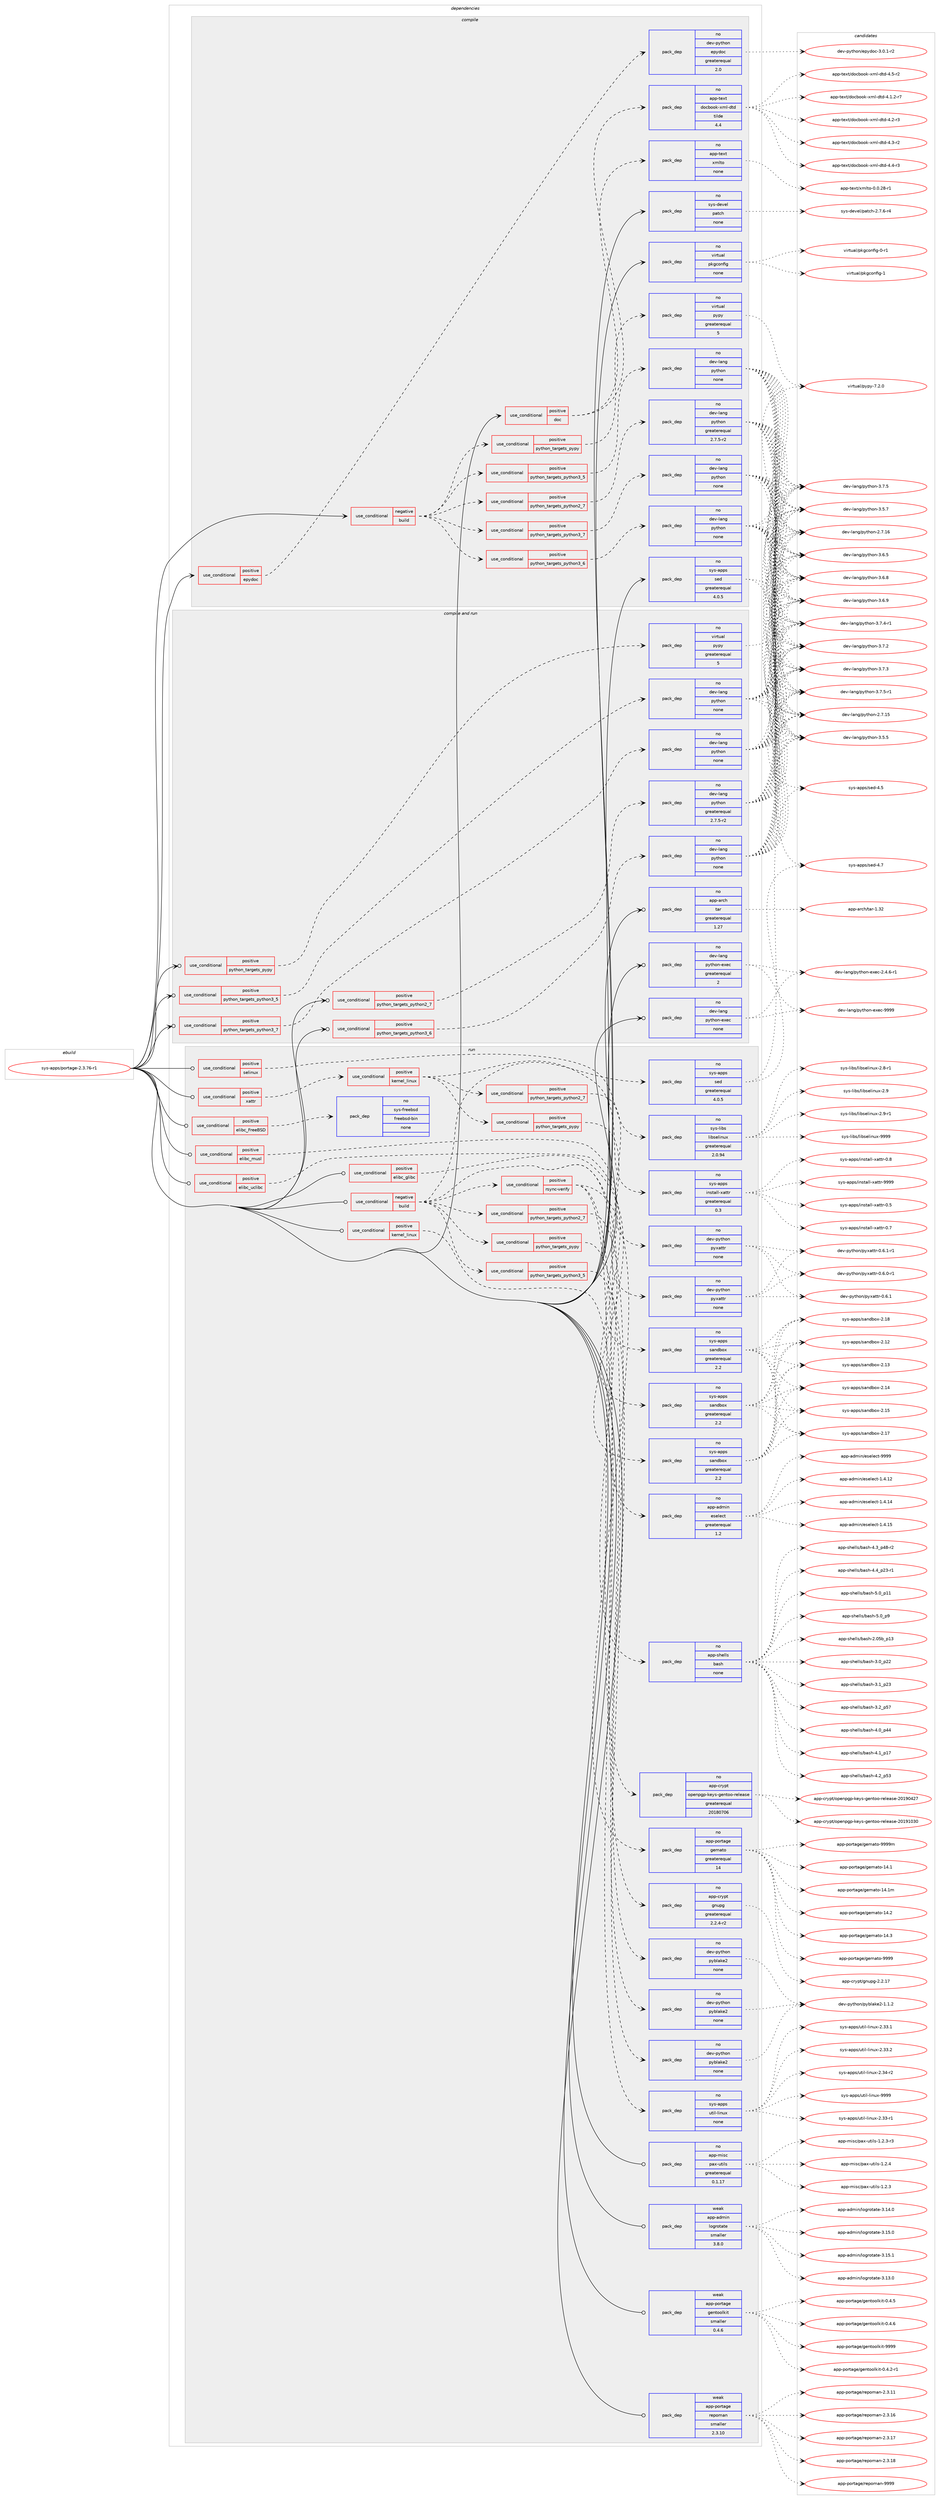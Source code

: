 digraph prolog {

# *************
# Graph options
# *************

newrank=true;
concentrate=true;
compound=true;
graph [rankdir=LR,fontname=Helvetica,fontsize=10,ranksep=1.5];#, ranksep=2.5, nodesep=0.2];
edge  [arrowhead=vee];
node  [fontname=Helvetica,fontsize=10];

# **********
# The ebuild
# **********

subgraph cluster_leftcol {
color=gray;
rank=same;
label=<<i>ebuild</i>>;
id [label="sys-apps/portage-2.3.76-r1", color=red, width=4, href="../sys-apps/portage-2.3.76-r1.svg"];
}

# ****************
# The dependencies
# ****************

subgraph cluster_midcol {
color=gray;
label=<<i>dependencies</i>>;
subgraph cluster_compile {
fillcolor="#eeeeee";
style=filled;
label=<<i>compile</i>>;
subgraph cond211287 {
dependency877172 [label=<<TABLE BORDER="0" CELLBORDER="1" CELLSPACING="0" CELLPADDING="4"><TR><TD ROWSPAN="3" CELLPADDING="10">use_conditional</TD></TR><TR><TD>negative</TD></TR><TR><TD>build</TD></TR></TABLE>>, shape=none, color=red];
subgraph cond211288 {
dependency877173 [label=<<TABLE BORDER="0" CELLBORDER="1" CELLSPACING="0" CELLPADDING="4"><TR><TD ROWSPAN="3" CELLPADDING="10">use_conditional</TD></TR><TR><TD>positive</TD></TR><TR><TD>python_targets_pypy</TD></TR></TABLE>>, shape=none, color=red];
subgraph pack650519 {
dependency877174 [label=<<TABLE BORDER="0" CELLBORDER="1" CELLSPACING="0" CELLPADDING="4" WIDTH="220"><TR><TD ROWSPAN="6" CELLPADDING="30">pack_dep</TD></TR><TR><TD WIDTH="110">no</TD></TR><TR><TD>virtual</TD></TR><TR><TD>pypy</TD></TR><TR><TD>greaterequal</TD></TR><TR><TD>5</TD></TR></TABLE>>, shape=none, color=blue];
}
dependency877173:e -> dependency877174:w [weight=20,style="dashed",arrowhead="vee"];
}
dependency877172:e -> dependency877173:w [weight=20,style="dashed",arrowhead="vee"];
subgraph cond211289 {
dependency877175 [label=<<TABLE BORDER="0" CELLBORDER="1" CELLSPACING="0" CELLPADDING="4"><TR><TD ROWSPAN="3" CELLPADDING="10">use_conditional</TD></TR><TR><TD>positive</TD></TR><TR><TD>python_targets_python2_7</TD></TR></TABLE>>, shape=none, color=red];
subgraph pack650520 {
dependency877176 [label=<<TABLE BORDER="0" CELLBORDER="1" CELLSPACING="0" CELLPADDING="4" WIDTH="220"><TR><TD ROWSPAN="6" CELLPADDING="30">pack_dep</TD></TR><TR><TD WIDTH="110">no</TD></TR><TR><TD>dev-lang</TD></TR><TR><TD>python</TD></TR><TR><TD>greaterequal</TD></TR><TR><TD>2.7.5-r2</TD></TR></TABLE>>, shape=none, color=blue];
}
dependency877175:e -> dependency877176:w [weight=20,style="dashed",arrowhead="vee"];
}
dependency877172:e -> dependency877175:w [weight=20,style="dashed",arrowhead="vee"];
subgraph cond211290 {
dependency877177 [label=<<TABLE BORDER="0" CELLBORDER="1" CELLSPACING="0" CELLPADDING="4"><TR><TD ROWSPAN="3" CELLPADDING="10">use_conditional</TD></TR><TR><TD>positive</TD></TR><TR><TD>python_targets_python3_5</TD></TR></TABLE>>, shape=none, color=red];
subgraph pack650521 {
dependency877178 [label=<<TABLE BORDER="0" CELLBORDER="1" CELLSPACING="0" CELLPADDING="4" WIDTH="220"><TR><TD ROWSPAN="6" CELLPADDING="30">pack_dep</TD></TR><TR><TD WIDTH="110">no</TD></TR><TR><TD>dev-lang</TD></TR><TR><TD>python</TD></TR><TR><TD>none</TD></TR><TR><TD></TD></TR></TABLE>>, shape=none, color=blue];
}
dependency877177:e -> dependency877178:w [weight=20,style="dashed",arrowhead="vee"];
}
dependency877172:e -> dependency877177:w [weight=20,style="dashed",arrowhead="vee"];
subgraph cond211291 {
dependency877179 [label=<<TABLE BORDER="0" CELLBORDER="1" CELLSPACING="0" CELLPADDING="4"><TR><TD ROWSPAN="3" CELLPADDING="10">use_conditional</TD></TR><TR><TD>positive</TD></TR><TR><TD>python_targets_python3_6</TD></TR></TABLE>>, shape=none, color=red];
subgraph pack650522 {
dependency877180 [label=<<TABLE BORDER="0" CELLBORDER="1" CELLSPACING="0" CELLPADDING="4" WIDTH="220"><TR><TD ROWSPAN="6" CELLPADDING="30">pack_dep</TD></TR><TR><TD WIDTH="110">no</TD></TR><TR><TD>dev-lang</TD></TR><TR><TD>python</TD></TR><TR><TD>none</TD></TR><TR><TD></TD></TR></TABLE>>, shape=none, color=blue];
}
dependency877179:e -> dependency877180:w [weight=20,style="dashed",arrowhead="vee"];
}
dependency877172:e -> dependency877179:w [weight=20,style="dashed",arrowhead="vee"];
subgraph cond211292 {
dependency877181 [label=<<TABLE BORDER="0" CELLBORDER="1" CELLSPACING="0" CELLPADDING="4"><TR><TD ROWSPAN="3" CELLPADDING="10">use_conditional</TD></TR><TR><TD>positive</TD></TR><TR><TD>python_targets_python3_7</TD></TR></TABLE>>, shape=none, color=red];
subgraph pack650523 {
dependency877182 [label=<<TABLE BORDER="0" CELLBORDER="1" CELLSPACING="0" CELLPADDING="4" WIDTH="220"><TR><TD ROWSPAN="6" CELLPADDING="30">pack_dep</TD></TR><TR><TD WIDTH="110">no</TD></TR><TR><TD>dev-lang</TD></TR><TR><TD>python</TD></TR><TR><TD>none</TD></TR><TR><TD></TD></TR></TABLE>>, shape=none, color=blue];
}
dependency877181:e -> dependency877182:w [weight=20,style="dashed",arrowhead="vee"];
}
dependency877172:e -> dependency877181:w [weight=20,style="dashed",arrowhead="vee"];
}
id:e -> dependency877172:w [weight=20,style="solid",arrowhead="vee"];
subgraph cond211293 {
dependency877183 [label=<<TABLE BORDER="0" CELLBORDER="1" CELLSPACING="0" CELLPADDING="4"><TR><TD ROWSPAN="3" CELLPADDING="10">use_conditional</TD></TR><TR><TD>positive</TD></TR><TR><TD>doc</TD></TR></TABLE>>, shape=none, color=red];
subgraph pack650524 {
dependency877184 [label=<<TABLE BORDER="0" CELLBORDER="1" CELLSPACING="0" CELLPADDING="4" WIDTH="220"><TR><TD ROWSPAN="6" CELLPADDING="30">pack_dep</TD></TR><TR><TD WIDTH="110">no</TD></TR><TR><TD>app-text</TD></TR><TR><TD>xmlto</TD></TR><TR><TD>none</TD></TR><TR><TD></TD></TR></TABLE>>, shape=none, color=blue];
}
dependency877183:e -> dependency877184:w [weight=20,style="dashed",arrowhead="vee"];
subgraph pack650525 {
dependency877185 [label=<<TABLE BORDER="0" CELLBORDER="1" CELLSPACING="0" CELLPADDING="4" WIDTH="220"><TR><TD ROWSPAN="6" CELLPADDING="30">pack_dep</TD></TR><TR><TD WIDTH="110">no</TD></TR><TR><TD>app-text</TD></TR><TR><TD>docbook-xml-dtd</TD></TR><TR><TD>tilde</TD></TR><TR><TD>4.4</TD></TR></TABLE>>, shape=none, color=blue];
}
dependency877183:e -> dependency877185:w [weight=20,style="dashed",arrowhead="vee"];
}
id:e -> dependency877183:w [weight=20,style="solid",arrowhead="vee"];
subgraph cond211294 {
dependency877186 [label=<<TABLE BORDER="0" CELLBORDER="1" CELLSPACING="0" CELLPADDING="4"><TR><TD ROWSPAN="3" CELLPADDING="10">use_conditional</TD></TR><TR><TD>positive</TD></TR><TR><TD>epydoc</TD></TR></TABLE>>, shape=none, color=red];
subgraph pack650526 {
dependency877187 [label=<<TABLE BORDER="0" CELLBORDER="1" CELLSPACING="0" CELLPADDING="4" WIDTH="220"><TR><TD ROWSPAN="6" CELLPADDING="30">pack_dep</TD></TR><TR><TD WIDTH="110">no</TD></TR><TR><TD>dev-python</TD></TR><TR><TD>epydoc</TD></TR><TR><TD>greaterequal</TD></TR><TR><TD>2.0</TD></TR></TABLE>>, shape=none, color=blue];
}
dependency877186:e -> dependency877187:w [weight=20,style="dashed",arrowhead="vee"];
}
id:e -> dependency877186:w [weight=20,style="solid",arrowhead="vee"];
subgraph pack650527 {
dependency877188 [label=<<TABLE BORDER="0" CELLBORDER="1" CELLSPACING="0" CELLPADDING="4" WIDTH="220"><TR><TD ROWSPAN="6" CELLPADDING="30">pack_dep</TD></TR><TR><TD WIDTH="110">no</TD></TR><TR><TD>sys-apps</TD></TR><TR><TD>sed</TD></TR><TR><TD>greaterequal</TD></TR><TR><TD>4.0.5</TD></TR></TABLE>>, shape=none, color=blue];
}
id:e -> dependency877188:w [weight=20,style="solid",arrowhead="vee"];
subgraph pack650528 {
dependency877189 [label=<<TABLE BORDER="0" CELLBORDER="1" CELLSPACING="0" CELLPADDING="4" WIDTH="220"><TR><TD ROWSPAN="6" CELLPADDING="30">pack_dep</TD></TR><TR><TD WIDTH="110">no</TD></TR><TR><TD>sys-devel</TD></TR><TR><TD>patch</TD></TR><TR><TD>none</TD></TR><TR><TD></TD></TR></TABLE>>, shape=none, color=blue];
}
id:e -> dependency877189:w [weight=20,style="solid",arrowhead="vee"];
subgraph pack650529 {
dependency877190 [label=<<TABLE BORDER="0" CELLBORDER="1" CELLSPACING="0" CELLPADDING="4" WIDTH="220"><TR><TD ROWSPAN="6" CELLPADDING="30">pack_dep</TD></TR><TR><TD WIDTH="110">no</TD></TR><TR><TD>virtual</TD></TR><TR><TD>pkgconfig</TD></TR><TR><TD>none</TD></TR><TR><TD></TD></TR></TABLE>>, shape=none, color=blue];
}
id:e -> dependency877190:w [weight=20,style="solid",arrowhead="vee"];
}
subgraph cluster_compileandrun {
fillcolor="#eeeeee";
style=filled;
label=<<i>compile and run</i>>;
subgraph cond211295 {
dependency877191 [label=<<TABLE BORDER="0" CELLBORDER="1" CELLSPACING="0" CELLPADDING="4"><TR><TD ROWSPAN="3" CELLPADDING="10">use_conditional</TD></TR><TR><TD>positive</TD></TR><TR><TD>python_targets_pypy</TD></TR></TABLE>>, shape=none, color=red];
subgraph pack650530 {
dependency877192 [label=<<TABLE BORDER="0" CELLBORDER="1" CELLSPACING="0" CELLPADDING="4" WIDTH="220"><TR><TD ROWSPAN="6" CELLPADDING="30">pack_dep</TD></TR><TR><TD WIDTH="110">no</TD></TR><TR><TD>virtual</TD></TR><TR><TD>pypy</TD></TR><TR><TD>greaterequal</TD></TR><TR><TD>5</TD></TR></TABLE>>, shape=none, color=blue];
}
dependency877191:e -> dependency877192:w [weight=20,style="dashed",arrowhead="vee"];
}
id:e -> dependency877191:w [weight=20,style="solid",arrowhead="odotvee"];
subgraph cond211296 {
dependency877193 [label=<<TABLE BORDER="0" CELLBORDER="1" CELLSPACING="0" CELLPADDING="4"><TR><TD ROWSPAN="3" CELLPADDING="10">use_conditional</TD></TR><TR><TD>positive</TD></TR><TR><TD>python_targets_python2_7</TD></TR></TABLE>>, shape=none, color=red];
subgraph pack650531 {
dependency877194 [label=<<TABLE BORDER="0" CELLBORDER="1" CELLSPACING="0" CELLPADDING="4" WIDTH="220"><TR><TD ROWSPAN="6" CELLPADDING="30">pack_dep</TD></TR><TR><TD WIDTH="110">no</TD></TR><TR><TD>dev-lang</TD></TR><TR><TD>python</TD></TR><TR><TD>greaterequal</TD></TR><TR><TD>2.7.5-r2</TD></TR></TABLE>>, shape=none, color=blue];
}
dependency877193:e -> dependency877194:w [weight=20,style="dashed",arrowhead="vee"];
}
id:e -> dependency877193:w [weight=20,style="solid",arrowhead="odotvee"];
subgraph cond211297 {
dependency877195 [label=<<TABLE BORDER="0" CELLBORDER="1" CELLSPACING="0" CELLPADDING="4"><TR><TD ROWSPAN="3" CELLPADDING="10">use_conditional</TD></TR><TR><TD>positive</TD></TR><TR><TD>python_targets_python3_5</TD></TR></TABLE>>, shape=none, color=red];
subgraph pack650532 {
dependency877196 [label=<<TABLE BORDER="0" CELLBORDER="1" CELLSPACING="0" CELLPADDING="4" WIDTH="220"><TR><TD ROWSPAN="6" CELLPADDING="30">pack_dep</TD></TR><TR><TD WIDTH="110">no</TD></TR><TR><TD>dev-lang</TD></TR><TR><TD>python</TD></TR><TR><TD>none</TD></TR><TR><TD></TD></TR></TABLE>>, shape=none, color=blue];
}
dependency877195:e -> dependency877196:w [weight=20,style="dashed",arrowhead="vee"];
}
id:e -> dependency877195:w [weight=20,style="solid",arrowhead="odotvee"];
subgraph cond211298 {
dependency877197 [label=<<TABLE BORDER="0" CELLBORDER="1" CELLSPACING="0" CELLPADDING="4"><TR><TD ROWSPAN="3" CELLPADDING="10">use_conditional</TD></TR><TR><TD>positive</TD></TR><TR><TD>python_targets_python3_6</TD></TR></TABLE>>, shape=none, color=red];
subgraph pack650533 {
dependency877198 [label=<<TABLE BORDER="0" CELLBORDER="1" CELLSPACING="0" CELLPADDING="4" WIDTH="220"><TR><TD ROWSPAN="6" CELLPADDING="30">pack_dep</TD></TR><TR><TD WIDTH="110">no</TD></TR><TR><TD>dev-lang</TD></TR><TR><TD>python</TD></TR><TR><TD>none</TD></TR><TR><TD></TD></TR></TABLE>>, shape=none, color=blue];
}
dependency877197:e -> dependency877198:w [weight=20,style="dashed",arrowhead="vee"];
}
id:e -> dependency877197:w [weight=20,style="solid",arrowhead="odotvee"];
subgraph cond211299 {
dependency877199 [label=<<TABLE BORDER="0" CELLBORDER="1" CELLSPACING="0" CELLPADDING="4"><TR><TD ROWSPAN="3" CELLPADDING="10">use_conditional</TD></TR><TR><TD>positive</TD></TR><TR><TD>python_targets_python3_7</TD></TR></TABLE>>, shape=none, color=red];
subgraph pack650534 {
dependency877200 [label=<<TABLE BORDER="0" CELLBORDER="1" CELLSPACING="0" CELLPADDING="4" WIDTH="220"><TR><TD ROWSPAN="6" CELLPADDING="30">pack_dep</TD></TR><TR><TD WIDTH="110">no</TD></TR><TR><TD>dev-lang</TD></TR><TR><TD>python</TD></TR><TR><TD>none</TD></TR><TR><TD></TD></TR></TABLE>>, shape=none, color=blue];
}
dependency877199:e -> dependency877200:w [weight=20,style="dashed",arrowhead="vee"];
}
id:e -> dependency877199:w [weight=20,style="solid",arrowhead="odotvee"];
subgraph pack650535 {
dependency877201 [label=<<TABLE BORDER="0" CELLBORDER="1" CELLSPACING="0" CELLPADDING="4" WIDTH="220"><TR><TD ROWSPAN="6" CELLPADDING="30">pack_dep</TD></TR><TR><TD WIDTH="110">no</TD></TR><TR><TD>app-arch</TD></TR><TR><TD>tar</TD></TR><TR><TD>greaterequal</TD></TR><TR><TD>1.27</TD></TR></TABLE>>, shape=none, color=blue];
}
id:e -> dependency877201:w [weight=20,style="solid",arrowhead="odotvee"];
subgraph pack650536 {
dependency877202 [label=<<TABLE BORDER="0" CELLBORDER="1" CELLSPACING="0" CELLPADDING="4" WIDTH="220"><TR><TD ROWSPAN="6" CELLPADDING="30">pack_dep</TD></TR><TR><TD WIDTH="110">no</TD></TR><TR><TD>dev-lang</TD></TR><TR><TD>python-exec</TD></TR><TR><TD>greaterequal</TD></TR><TR><TD>2</TD></TR></TABLE>>, shape=none, color=blue];
}
id:e -> dependency877202:w [weight=20,style="solid",arrowhead="odotvee"];
subgraph pack650537 {
dependency877203 [label=<<TABLE BORDER="0" CELLBORDER="1" CELLSPACING="0" CELLPADDING="4" WIDTH="220"><TR><TD ROWSPAN="6" CELLPADDING="30">pack_dep</TD></TR><TR><TD WIDTH="110">no</TD></TR><TR><TD>dev-lang</TD></TR><TR><TD>python-exec</TD></TR><TR><TD>none</TD></TR><TR><TD></TD></TR></TABLE>>, shape=none, color=blue];
}
id:e -> dependency877203:w [weight=20,style="solid",arrowhead="odotvee"];
}
subgraph cluster_run {
fillcolor="#eeeeee";
style=filled;
label=<<i>run</i>>;
subgraph cond211300 {
dependency877204 [label=<<TABLE BORDER="0" CELLBORDER="1" CELLSPACING="0" CELLPADDING="4"><TR><TD ROWSPAN="3" CELLPADDING="10">use_conditional</TD></TR><TR><TD>negative</TD></TR><TR><TD>build</TD></TR></TABLE>>, shape=none, color=red];
subgraph pack650538 {
dependency877205 [label=<<TABLE BORDER="0" CELLBORDER="1" CELLSPACING="0" CELLPADDING="4" WIDTH="220"><TR><TD ROWSPAN="6" CELLPADDING="30">pack_dep</TD></TR><TR><TD WIDTH="110">no</TD></TR><TR><TD>sys-apps</TD></TR><TR><TD>sed</TD></TR><TR><TD>greaterequal</TD></TR><TR><TD>4.0.5</TD></TR></TABLE>>, shape=none, color=blue];
}
dependency877204:e -> dependency877205:w [weight=20,style="dashed",arrowhead="vee"];
subgraph pack650539 {
dependency877206 [label=<<TABLE BORDER="0" CELLBORDER="1" CELLSPACING="0" CELLPADDING="4" WIDTH="220"><TR><TD ROWSPAN="6" CELLPADDING="30">pack_dep</TD></TR><TR><TD WIDTH="110">no</TD></TR><TR><TD>app-shells</TD></TR><TR><TD>bash</TD></TR><TR><TD>none</TD></TR><TR><TD></TD></TR></TABLE>>, shape=none, color=blue];
}
dependency877204:e -> dependency877206:w [weight=20,style="dashed",arrowhead="vee"];
subgraph pack650540 {
dependency877207 [label=<<TABLE BORDER="0" CELLBORDER="1" CELLSPACING="0" CELLPADDING="4" WIDTH="220"><TR><TD ROWSPAN="6" CELLPADDING="30">pack_dep</TD></TR><TR><TD WIDTH="110">no</TD></TR><TR><TD>app-admin</TD></TR><TR><TD>eselect</TD></TR><TR><TD>greaterequal</TD></TR><TR><TD>1.2</TD></TR></TABLE>>, shape=none, color=blue];
}
dependency877204:e -> dependency877207:w [weight=20,style="dashed",arrowhead="vee"];
subgraph cond211301 {
dependency877208 [label=<<TABLE BORDER="0" CELLBORDER="1" CELLSPACING="0" CELLPADDING="4"><TR><TD ROWSPAN="3" CELLPADDING="10">use_conditional</TD></TR><TR><TD>positive</TD></TR><TR><TD>python_targets_pypy</TD></TR></TABLE>>, shape=none, color=red];
subgraph pack650541 {
dependency877209 [label=<<TABLE BORDER="0" CELLBORDER="1" CELLSPACING="0" CELLPADDING="4" WIDTH="220"><TR><TD ROWSPAN="6" CELLPADDING="30">pack_dep</TD></TR><TR><TD WIDTH="110">no</TD></TR><TR><TD>dev-python</TD></TR><TR><TD>pyblake2</TD></TR><TR><TD>none</TD></TR><TR><TD></TD></TR></TABLE>>, shape=none, color=blue];
}
dependency877208:e -> dependency877209:w [weight=20,style="dashed",arrowhead="vee"];
}
dependency877204:e -> dependency877208:w [weight=20,style="dashed",arrowhead="vee"];
subgraph cond211302 {
dependency877210 [label=<<TABLE BORDER="0" CELLBORDER="1" CELLSPACING="0" CELLPADDING="4"><TR><TD ROWSPAN="3" CELLPADDING="10">use_conditional</TD></TR><TR><TD>positive</TD></TR><TR><TD>python_targets_python2_7</TD></TR></TABLE>>, shape=none, color=red];
subgraph pack650542 {
dependency877211 [label=<<TABLE BORDER="0" CELLBORDER="1" CELLSPACING="0" CELLPADDING="4" WIDTH="220"><TR><TD ROWSPAN="6" CELLPADDING="30">pack_dep</TD></TR><TR><TD WIDTH="110">no</TD></TR><TR><TD>dev-python</TD></TR><TR><TD>pyblake2</TD></TR><TR><TD>none</TD></TR><TR><TD></TD></TR></TABLE>>, shape=none, color=blue];
}
dependency877210:e -> dependency877211:w [weight=20,style="dashed",arrowhead="vee"];
}
dependency877204:e -> dependency877210:w [weight=20,style="dashed",arrowhead="vee"];
subgraph cond211303 {
dependency877212 [label=<<TABLE BORDER="0" CELLBORDER="1" CELLSPACING="0" CELLPADDING="4"><TR><TD ROWSPAN="3" CELLPADDING="10">use_conditional</TD></TR><TR><TD>positive</TD></TR><TR><TD>python_targets_python3_5</TD></TR></TABLE>>, shape=none, color=red];
subgraph pack650543 {
dependency877213 [label=<<TABLE BORDER="0" CELLBORDER="1" CELLSPACING="0" CELLPADDING="4" WIDTH="220"><TR><TD ROWSPAN="6" CELLPADDING="30">pack_dep</TD></TR><TR><TD WIDTH="110">no</TD></TR><TR><TD>dev-python</TD></TR><TR><TD>pyblake2</TD></TR><TR><TD>none</TD></TR><TR><TD></TD></TR></TABLE>>, shape=none, color=blue];
}
dependency877212:e -> dependency877213:w [weight=20,style="dashed",arrowhead="vee"];
}
dependency877204:e -> dependency877212:w [weight=20,style="dashed",arrowhead="vee"];
subgraph cond211304 {
dependency877214 [label=<<TABLE BORDER="0" CELLBORDER="1" CELLSPACING="0" CELLPADDING="4"><TR><TD ROWSPAN="3" CELLPADDING="10">use_conditional</TD></TR><TR><TD>positive</TD></TR><TR><TD>rsync-verify</TD></TR></TABLE>>, shape=none, color=red];
subgraph pack650544 {
dependency877215 [label=<<TABLE BORDER="0" CELLBORDER="1" CELLSPACING="0" CELLPADDING="4" WIDTH="220"><TR><TD ROWSPAN="6" CELLPADDING="30">pack_dep</TD></TR><TR><TD WIDTH="110">no</TD></TR><TR><TD>app-portage</TD></TR><TR><TD>gemato</TD></TR><TR><TD>greaterequal</TD></TR><TR><TD>14</TD></TR></TABLE>>, shape=none, color=blue];
}
dependency877214:e -> dependency877215:w [weight=20,style="dashed",arrowhead="vee"];
subgraph pack650545 {
dependency877216 [label=<<TABLE BORDER="0" CELLBORDER="1" CELLSPACING="0" CELLPADDING="4" WIDTH="220"><TR><TD ROWSPAN="6" CELLPADDING="30">pack_dep</TD></TR><TR><TD WIDTH="110">no</TD></TR><TR><TD>app-crypt</TD></TR><TR><TD>openpgp-keys-gentoo-release</TD></TR><TR><TD>greaterequal</TD></TR><TR><TD>20180706</TD></TR></TABLE>>, shape=none, color=blue];
}
dependency877214:e -> dependency877216:w [weight=20,style="dashed",arrowhead="vee"];
subgraph pack650546 {
dependency877217 [label=<<TABLE BORDER="0" CELLBORDER="1" CELLSPACING="0" CELLPADDING="4" WIDTH="220"><TR><TD ROWSPAN="6" CELLPADDING="30">pack_dep</TD></TR><TR><TD WIDTH="110">no</TD></TR><TR><TD>app-crypt</TD></TR><TR><TD>gnupg</TD></TR><TR><TD>greaterequal</TD></TR><TR><TD>2.2.4-r2</TD></TR></TABLE>>, shape=none, color=blue];
}
dependency877214:e -> dependency877217:w [weight=20,style="dashed",arrowhead="vee"];
}
dependency877204:e -> dependency877214:w [weight=20,style="dashed",arrowhead="vee"];
}
id:e -> dependency877204:w [weight=20,style="solid",arrowhead="odot"];
subgraph cond211305 {
dependency877218 [label=<<TABLE BORDER="0" CELLBORDER="1" CELLSPACING="0" CELLPADDING="4"><TR><TD ROWSPAN="3" CELLPADDING="10">use_conditional</TD></TR><TR><TD>positive</TD></TR><TR><TD>elibc_FreeBSD</TD></TR></TABLE>>, shape=none, color=red];
subgraph pack650547 {
dependency877219 [label=<<TABLE BORDER="0" CELLBORDER="1" CELLSPACING="0" CELLPADDING="4" WIDTH="220"><TR><TD ROWSPAN="6" CELLPADDING="30">pack_dep</TD></TR><TR><TD WIDTH="110">no</TD></TR><TR><TD>sys-freebsd</TD></TR><TR><TD>freebsd-bin</TD></TR><TR><TD>none</TD></TR><TR><TD></TD></TR></TABLE>>, shape=none, color=blue];
}
dependency877218:e -> dependency877219:w [weight=20,style="dashed",arrowhead="vee"];
}
id:e -> dependency877218:w [weight=20,style="solid",arrowhead="odot"];
subgraph cond211306 {
dependency877220 [label=<<TABLE BORDER="0" CELLBORDER="1" CELLSPACING="0" CELLPADDING="4"><TR><TD ROWSPAN="3" CELLPADDING="10">use_conditional</TD></TR><TR><TD>positive</TD></TR><TR><TD>elibc_glibc</TD></TR></TABLE>>, shape=none, color=red];
subgraph pack650548 {
dependency877221 [label=<<TABLE BORDER="0" CELLBORDER="1" CELLSPACING="0" CELLPADDING="4" WIDTH="220"><TR><TD ROWSPAN="6" CELLPADDING="30">pack_dep</TD></TR><TR><TD WIDTH="110">no</TD></TR><TR><TD>sys-apps</TD></TR><TR><TD>sandbox</TD></TR><TR><TD>greaterequal</TD></TR><TR><TD>2.2</TD></TR></TABLE>>, shape=none, color=blue];
}
dependency877220:e -> dependency877221:w [weight=20,style="dashed",arrowhead="vee"];
}
id:e -> dependency877220:w [weight=20,style="solid",arrowhead="odot"];
subgraph cond211307 {
dependency877222 [label=<<TABLE BORDER="0" CELLBORDER="1" CELLSPACING="0" CELLPADDING="4"><TR><TD ROWSPAN="3" CELLPADDING="10">use_conditional</TD></TR><TR><TD>positive</TD></TR><TR><TD>elibc_musl</TD></TR></TABLE>>, shape=none, color=red];
subgraph pack650549 {
dependency877223 [label=<<TABLE BORDER="0" CELLBORDER="1" CELLSPACING="0" CELLPADDING="4" WIDTH="220"><TR><TD ROWSPAN="6" CELLPADDING="30">pack_dep</TD></TR><TR><TD WIDTH="110">no</TD></TR><TR><TD>sys-apps</TD></TR><TR><TD>sandbox</TD></TR><TR><TD>greaterequal</TD></TR><TR><TD>2.2</TD></TR></TABLE>>, shape=none, color=blue];
}
dependency877222:e -> dependency877223:w [weight=20,style="dashed",arrowhead="vee"];
}
id:e -> dependency877222:w [weight=20,style="solid",arrowhead="odot"];
subgraph cond211308 {
dependency877224 [label=<<TABLE BORDER="0" CELLBORDER="1" CELLSPACING="0" CELLPADDING="4"><TR><TD ROWSPAN="3" CELLPADDING="10">use_conditional</TD></TR><TR><TD>positive</TD></TR><TR><TD>elibc_uclibc</TD></TR></TABLE>>, shape=none, color=red];
subgraph pack650550 {
dependency877225 [label=<<TABLE BORDER="0" CELLBORDER="1" CELLSPACING="0" CELLPADDING="4" WIDTH="220"><TR><TD ROWSPAN="6" CELLPADDING="30">pack_dep</TD></TR><TR><TD WIDTH="110">no</TD></TR><TR><TD>sys-apps</TD></TR><TR><TD>sandbox</TD></TR><TR><TD>greaterequal</TD></TR><TR><TD>2.2</TD></TR></TABLE>>, shape=none, color=blue];
}
dependency877224:e -> dependency877225:w [weight=20,style="dashed",arrowhead="vee"];
}
id:e -> dependency877224:w [weight=20,style="solid",arrowhead="odot"];
subgraph cond211309 {
dependency877226 [label=<<TABLE BORDER="0" CELLBORDER="1" CELLSPACING="0" CELLPADDING="4"><TR><TD ROWSPAN="3" CELLPADDING="10">use_conditional</TD></TR><TR><TD>positive</TD></TR><TR><TD>kernel_linux</TD></TR></TABLE>>, shape=none, color=red];
subgraph pack650551 {
dependency877227 [label=<<TABLE BORDER="0" CELLBORDER="1" CELLSPACING="0" CELLPADDING="4" WIDTH="220"><TR><TD ROWSPAN="6" CELLPADDING="30">pack_dep</TD></TR><TR><TD WIDTH="110">no</TD></TR><TR><TD>sys-apps</TD></TR><TR><TD>util-linux</TD></TR><TR><TD>none</TD></TR><TR><TD></TD></TR></TABLE>>, shape=none, color=blue];
}
dependency877226:e -> dependency877227:w [weight=20,style="dashed",arrowhead="vee"];
}
id:e -> dependency877226:w [weight=20,style="solid",arrowhead="odot"];
subgraph cond211310 {
dependency877228 [label=<<TABLE BORDER="0" CELLBORDER="1" CELLSPACING="0" CELLPADDING="4"><TR><TD ROWSPAN="3" CELLPADDING="10">use_conditional</TD></TR><TR><TD>positive</TD></TR><TR><TD>selinux</TD></TR></TABLE>>, shape=none, color=red];
subgraph pack650552 {
dependency877229 [label=<<TABLE BORDER="0" CELLBORDER="1" CELLSPACING="0" CELLPADDING="4" WIDTH="220"><TR><TD ROWSPAN="6" CELLPADDING="30">pack_dep</TD></TR><TR><TD WIDTH="110">no</TD></TR><TR><TD>sys-libs</TD></TR><TR><TD>libselinux</TD></TR><TR><TD>greaterequal</TD></TR><TR><TD>2.0.94</TD></TR></TABLE>>, shape=none, color=blue];
}
dependency877228:e -> dependency877229:w [weight=20,style="dashed",arrowhead="vee"];
}
id:e -> dependency877228:w [weight=20,style="solid",arrowhead="odot"];
subgraph cond211311 {
dependency877230 [label=<<TABLE BORDER="0" CELLBORDER="1" CELLSPACING="0" CELLPADDING="4"><TR><TD ROWSPAN="3" CELLPADDING="10">use_conditional</TD></TR><TR><TD>positive</TD></TR><TR><TD>xattr</TD></TR></TABLE>>, shape=none, color=red];
subgraph cond211312 {
dependency877231 [label=<<TABLE BORDER="0" CELLBORDER="1" CELLSPACING="0" CELLPADDING="4"><TR><TD ROWSPAN="3" CELLPADDING="10">use_conditional</TD></TR><TR><TD>positive</TD></TR><TR><TD>kernel_linux</TD></TR></TABLE>>, shape=none, color=red];
subgraph pack650553 {
dependency877232 [label=<<TABLE BORDER="0" CELLBORDER="1" CELLSPACING="0" CELLPADDING="4" WIDTH="220"><TR><TD ROWSPAN="6" CELLPADDING="30">pack_dep</TD></TR><TR><TD WIDTH="110">no</TD></TR><TR><TD>sys-apps</TD></TR><TR><TD>install-xattr</TD></TR><TR><TD>greaterequal</TD></TR><TR><TD>0.3</TD></TR></TABLE>>, shape=none, color=blue];
}
dependency877231:e -> dependency877232:w [weight=20,style="dashed",arrowhead="vee"];
subgraph cond211313 {
dependency877233 [label=<<TABLE BORDER="0" CELLBORDER="1" CELLSPACING="0" CELLPADDING="4"><TR><TD ROWSPAN="3" CELLPADDING="10">use_conditional</TD></TR><TR><TD>positive</TD></TR><TR><TD>python_targets_pypy</TD></TR></TABLE>>, shape=none, color=red];
subgraph pack650554 {
dependency877234 [label=<<TABLE BORDER="0" CELLBORDER="1" CELLSPACING="0" CELLPADDING="4" WIDTH="220"><TR><TD ROWSPAN="6" CELLPADDING="30">pack_dep</TD></TR><TR><TD WIDTH="110">no</TD></TR><TR><TD>dev-python</TD></TR><TR><TD>pyxattr</TD></TR><TR><TD>none</TD></TR><TR><TD></TD></TR></TABLE>>, shape=none, color=blue];
}
dependency877233:e -> dependency877234:w [weight=20,style="dashed",arrowhead="vee"];
}
dependency877231:e -> dependency877233:w [weight=20,style="dashed",arrowhead="vee"];
subgraph cond211314 {
dependency877235 [label=<<TABLE BORDER="0" CELLBORDER="1" CELLSPACING="0" CELLPADDING="4"><TR><TD ROWSPAN="3" CELLPADDING="10">use_conditional</TD></TR><TR><TD>positive</TD></TR><TR><TD>python_targets_python2_7</TD></TR></TABLE>>, shape=none, color=red];
subgraph pack650555 {
dependency877236 [label=<<TABLE BORDER="0" CELLBORDER="1" CELLSPACING="0" CELLPADDING="4" WIDTH="220"><TR><TD ROWSPAN="6" CELLPADDING="30">pack_dep</TD></TR><TR><TD WIDTH="110">no</TD></TR><TR><TD>dev-python</TD></TR><TR><TD>pyxattr</TD></TR><TR><TD>none</TD></TR><TR><TD></TD></TR></TABLE>>, shape=none, color=blue];
}
dependency877235:e -> dependency877236:w [weight=20,style="dashed",arrowhead="vee"];
}
dependency877231:e -> dependency877235:w [weight=20,style="dashed",arrowhead="vee"];
}
dependency877230:e -> dependency877231:w [weight=20,style="dashed",arrowhead="vee"];
}
id:e -> dependency877230:w [weight=20,style="solid",arrowhead="odot"];
subgraph pack650556 {
dependency877237 [label=<<TABLE BORDER="0" CELLBORDER="1" CELLSPACING="0" CELLPADDING="4" WIDTH="220"><TR><TD ROWSPAN="6" CELLPADDING="30">pack_dep</TD></TR><TR><TD WIDTH="110">no</TD></TR><TR><TD>app-misc</TD></TR><TR><TD>pax-utils</TD></TR><TR><TD>greaterequal</TD></TR><TR><TD>0.1.17</TD></TR></TABLE>>, shape=none, color=blue];
}
id:e -> dependency877237:w [weight=20,style="solid",arrowhead="odot"];
subgraph pack650557 {
dependency877238 [label=<<TABLE BORDER="0" CELLBORDER="1" CELLSPACING="0" CELLPADDING="4" WIDTH="220"><TR><TD ROWSPAN="6" CELLPADDING="30">pack_dep</TD></TR><TR><TD WIDTH="110">weak</TD></TR><TR><TD>app-admin</TD></TR><TR><TD>logrotate</TD></TR><TR><TD>smaller</TD></TR><TR><TD>3.8.0</TD></TR></TABLE>>, shape=none, color=blue];
}
id:e -> dependency877238:w [weight=20,style="solid",arrowhead="odot"];
subgraph pack650558 {
dependency877239 [label=<<TABLE BORDER="0" CELLBORDER="1" CELLSPACING="0" CELLPADDING="4" WIDTH="220"><TR><TD ROWSPAN="6" CELLPADDING="30">pack_dep</TD></TR><TR><TD WIDTH="110">weak</TD></TR><TR><TD>app-portage</TD></TR><TR><TD>gentoolkit</TD></TR><TR><TD>smaller</TD></TR><TR><TD>0.4.6</TD></TR></TABLE>>, shape=none, color=blue];
}
id:e -> dependency877239:w [weight=20,style="solid",arrowhead="odot"];
subgraph pack650559 {
dependency877240 [label=<<TABLE BORDER="0" CELLBORDER="1" CELLSPACING="0" CELLPADDING="4" WIDTH="220"><TR><TD ROWSPAN="6" CELLPADDING="30">pack_dep</TD></TR><TR><TD WIDTH="110">weak</TD></TR><TR><TD>app-portage</TD></TR><TR><TD>repoman</TD></TR><TR><TD>smaller</TD></TR><TR><TD>2.3.10</TD></TR></TABLE>>, shape=none, color=blue];
}
id:e -> dependency877240:w [weight=20,style="solid",arrowhead="odot"];
}
}

# **************
# The candidates
# **************

subgraph cluster_choices {
rank=same;
color=gray;
label=<<i>candidates</i>>;

subgraph choice650519 {
color=black;
nodesep=1;
choice1181051141161179710847112121112121455546504648 [label="virtual/pypy-7.2.0", color=red, width=4,href="../virtual/pypy-7.2.0.svg"];
dependency877174:e -> choice1181051141161179710847112121112121455546504648:w [style=dotted,weight="100"];
}
subgraph choice650520 {
color=black;
nodesep=1;
choice10010111845108971101034711212111610411111045504655464953 [label="dev-lang/python-2.7.15", color=red, width=4,href="../dev-lang/python-2.7.15.svg"];
choice10010111845108971101034711212111610411111045504655464954 [label="dev-lang/python-2.7.16", color=red, width=4,href="../dev-lang/python-2.7.16.svg"];
choice100101118451089711010347112121116104111110455146534653 [label="dev-lang/python-3.5.5", color=red, width=4,href="../dev-lang/python-3.5.5.svg"];
choice100101118451089711010347112121116104111110455146534655 [label="dev-lang/python-3.5.7", color=red, width=4,href="../dev-lang/python-3.5.7.svg"];
choice100101118451089711010347112121116104111110455146544653 [label="dev-lang/python-3.6.5", color=red, width=4,href="../dev-lang/python-3.6.5.svg"];
choice100101118451089711010347112121116104111110455146544656 [label="dev-lang/python-3.6.8", color=red, width=4,href="../dev-lang/python-3.6.8.svg"];
choice100101118451089711010347112121116104111110455146544657 [label="dev-lang/python-3.6.9", color=red, width=4,href="../dev-lang/python-3.6.9.svg"];
choice100101118451089711010347112121116104111110455146554650 [label="dev-lang/python-3.7.2", color=red, width=4,href="../dev-lang/python-3.7.2.svg"];
choice100101118451089711010347112121116104111110455146554651 [label="dev-lang/python-3.7.3", color=red, width=4,href="../dev-lang/python-3.7.3.svg"];
choice1001011184510897110103471121211161041111104551465546524511449 [label="dev-lang/python-3.7.4-r1", color=red, width=4,href="../dev-lang/python-3.7.4-r1.svg"];
choice100101118451089711010347112121116104111110455146554653 [label="dev-lang/python-3.7.5", color=red, width=4,href="../dev-lang/python-3.7.5.svg"];
choice1001011184510897110103471121211161041111104551465546534511449 [label="dev-lang/python-3.7.5-r1", color=red, width=4,href="../dev-lang/python-3.7.5-r1.svg"];
dependency877176:e -> choice10010111845108971101034711212111610411111045504655464953:w [style=dotted,weight="100"];
dependency877176:e -> choice10010111845108971101034711212111610411111045504655464954:w [style=dotted,weight="100"];
dependency877176:e -> choice100101118451089711010347112121116104111110455146534653:w [style=dotted,weight="100"];
dependency877176:e -> choice100101118451089711010347112121116104111110455146534655:w [style=dotted,weight="100"];
dependency877176:e -> choice100101118451089711010347112121116104111110455146544653:w [style=dotted,weight="100"];
dependency877176:e -> choice100101118451089711010347112121116104111110455146544656:w [style=dotted,weight="100"];
dependency877176:e -> choice100101118451089711010347112121116104111110455146544657:w [style=dotted,weight="100"];
dependency877176:e -> choice100101118451089711010347112121116104111110455146554650:w [style=dotted,weight="100"];
dependency877176:e -> choice100101118451089711010347112121116104111110455146554651:w [style=dotted,weight="100"];
dependency877176:e -> choice1001011184510897110103471121211161041111104551465546524511449:w [style=dotted,weight="100"];
dependency877176:e -> choice100101118451089711010347112121116104111110455146554653:w [style=dotted,weight="100"];
dependency877176:e -> choice1001011184510897110103471121211161041111104551465546534511449:w [style=dotted,weight="100"];
}
subgraph choice650521 {
color=black;
nodesep=1;
choice10010111845108971101034711212111610411111045504655464953 [label="dev-lang/python-2.7.15", color=red, width=4,href="../dev-lang/python-2.7.15.svg"];
choice10010111845108971101034711212111610411111045504655464954 [label="dev-lang/python-2.7.16", color=red, width=4,href="../dev-lang/python-2.7.16.svg"];
choice100101118451089711010347112121116104111110455146534653 [label="dev-lang/python-3.5.5", color=red, width=4,href="../dev-lang/python-3.5.5.svg"];
choice100101118451089711010347112121116104111110455146534655 [label="dev-lang/python-3.5.7", color=red, width=4,href="../dev-lang/python-3.5.7.svg"];
choice100101118451089711010347112121116104111110455146544653 [label="dev-lang/python-3.6.5", color=red, width=4,href="../dev-lang/python-3.6.5.svg"];
choice100101118451089711010347112121116104111110455146544656 [label="dev-lang/python-3.6.8", color=red, width=4,href="../dev-lang/python-3.6.8.svg"];
choice100101118451089711010347112121116104111110455146544657 [label="dev-lang/python-3.6.9", color=red, width=4,href="../dev-lang/python-3.6.9.svg"];
choice100101118451089711010347112121116104111110455146554650 [label="dev-lang/python-3.7.2", color=red, width=4,href="../dev-lang/python-3.7.2.svg"];
choice100101118451089711010347112121116104111110455146554651 [label="dev-lang/python-3.7.3", color=red, width=4,href="../dev-lang/python-3.7.3.svg"];
choice1001011184510897110103471121211161041111104551465546524511449 [label="dev-lang/python-3.7.4-r1", color=red, width=4,href="../dev-lang/python-3.7.4-r1.svg"];
choice100101118451089711010347112121116104111110455146554653 [label="dev-lang/python-3.7.5", color=red, width=4,href="../dev-lang/python-3.7.5.svg"];
choice1001011184510897110103471121211161041111104551465546534511449 [label="dev-lang/python-3.7.5-r1", color=red, width=4,href="../dev-lang/python-3.7.5-r1.svg"];
dependency877178:e -> choice10010111845108971101034711212111610411111045504655464953:w [style=dotted,weight="100"];
dependency877178:e -> choice10010111845108971101034711212111610411111045504655464954:w [style=dotted,weight="100"];
dependency877178:e -> choice100101118451089711010347112121116104111110455146534653:w [style=dotted,weight="100"];
dependency877178:e -> choice100101118451089711010347112121116104111110455146534655:w [style=dotted,weight="100"];
dependency877178:e -> choice100101118451089711010347112121116104111110455146544653:w [style=dotted,weight="100"];
dependency877178:e -> choice100101118451089711010347112121116104111110455146544656:w [style=dotted,weight="100"];
dependency877178:e -> choice100101118451089711010347112121116104111110455146544657:w [style=dotted,weight="100"];
dependency877178:e -> choice100101118451089711010347112121116104111110455146554650:w [style=dotted,weight="100"];
dependency877178:e -> choice100101118451089711010347112121116104111110455146554651:w [style=dotted,weight="100"];
dependency877178:e -> choice1001011184510897110103471121211161041111104551465546524511449:w [style=dotted,weight="100"];
dependency877178:e -> choice100101118451089711010347112121116104111110455146554653:w [style=dotted,weight="100"];
dependency877178:e -> choice1001011184510897110103471121211161041111104551465546534511449:w [style=dotted,weight="100"];
}
subgraph choice650522 {
color=black;
nodesep=1;
choice10010111845108971101034711212111610411111045504655464953 [label="dev-lang/python-2.7.15", color=red, width=4,href="../dev-lang/python-2.7.15.svg"];
choice10010111845108971101034711212111610411111045504655464954 [label="dev-lang/python-2.7.16", color=red, width=4,href="../dev-lang/python-2.7.16.svg"];
choice100101118451089711010347112121116104111110455146534653 [label="dev-lang/python-3.5.5", color=red, width=4,href="../dev-lang/python-3.5.5.svg"];
choice100101118451089711010347112121116104111110455146534655 [label="dev-lang/python-3.5.7", color=red, width=4,href="../dev-lang/python-3.5.7.svg"];
choice100101118451089711010347112121116104111110455146544653 [label="dev-lang/python-3.6.5", color=red, width=4,href="../dev-lang/python-3.6.5.svg"];
choice100101118451089711010347112121116104111110455146544656 [label="dev-lang/python-3.6.8", color=red, width=4,href="../dev-lang/python-3.6.8.svg"];
choice100101118451089711010347112121116104111110455146544657 [label="dev-lang/python-3.6.9", color=red, width=4,href="../dev-lang/python-3.6.9.svg"];
choice100101118451089711010347112121116104111110455146554650 [label="dev-lang/python-3.7.2", color=red, width=4,href="../dev-lang/python-3.7.2.svg"];
choice100101118451089711010347112121116104111110455146554651 [label="dev-lang/python-3.7.3", color=red, width=4,href="../dev-lang/python-3.7.3.svg"];
choice1001011184510897110103471121211161041111104551465546524511449 [label="dev-lang/python-3.7.4-r1", color=red, width=4,href="../dev-lang/python-3.7.4-r1.svg"];
choice100101118451089711010347112121116104111110455146554653 [label="dev-lang/python-3.7.5", color=red, width=4,href="../dev-lang/python-3.7.5.svg"];
choice1001011184510897110103471121211161041111104551465546534511449 [label="dev-lang/python-3.7.5-r1", color=red, width=4,href="../dev-lang/python-3.7.5-r1.svg"];
dependency877180:e -> choice10010111845108971101034711212111610411111045504655464953:w [style=dotted,weight="100"];
dependency877180:e -> choice10010111845108971101034711212111610411111045504655464954:w [style=dotted,weight="100"];
dependency877180:e -> choice100101118451089711010347112121116104111110455146534653:w [style=dotted,weight="100"];
dependency877180:e -> choice100101118451089711010347112121116104111110455146534655:w [style=dotted,weight="100"];
dependency877180:e -> choice100101118451089711010347112121116104111110455146544653:w [style=dotted,weight="100"];
dependency877180:e -> choice100101118451089711010347112121116104111110455146544656:w [style=dotted,weight="100"];
dependency877180:e -> choice100101118451089711010347112121116104111110455146544657:w [style=dotted,weight="100"];
dependency877180:e -> choice100101118451089711010347112121116104111110455146554650:w [style=dotted,weight="100"];
dependency877180:e -> choice100101118451089711010347112121116104111110455146554651:w [style=dotted,weight="100"];
dependency877180:e -> choice1001011184510897110103471121211161041111104551465546524511449:w [style=dotted,weight="100"];
dependency877180:e -> choice100101118451089711010347112121116104111110455146554653:w [style=dotted,weight="100"];
dependency877180:e -> choice1001011184510897110103471121211161041111104551465546534511449:w [style=dotted,weight="100"];
}
subgraph choice650523 {
color=black;
nodesep=1;
choice10010111845108971101034711212111610411111045504655464953 [label="dev-lang/python-2.7.15", color=red, width=4,href="../dev-lang/python-2.7.15.svg"];
choice10010111845108971101034711212111610411111045504655464954 [label="dev-lang/python-2.7.16", color=red, width=4,href="../dev-lang/python-2.7.16.svg"];
choice100101118451089711010347112121116104111110455146534653 [label="dev-lang/python-3.5.5", color=red, width=4,href="../dev-lang/python-3.5.5.svg"];
choice100101118451089711010347112121116104111110455146534655 [label="dev-lang/python-3.5.7", color=red, width=4,href="../dev-lang/python-3.5.7.svg"];
choice100101118451089711010347112121116104111110455146544653 [label="dev-lang/python-3.6.5", color=red, width=4,href="../dev-lang/python-3.6.5.svg"];
choice100101118451089711010347112121116104111110455146544656 [label="dev-lang/python-3.6.8", color=red, width=4,href="../dev-lang/python-3.6.8.svg"];
choice100101118451089711010347112121116104111110455146544657 [label="dev-lang/python-3.6.9", color=red, width=4,href="../dev-lang/python-3.6.9.svg"];
choice100101118451089711010347112121116104111110455146554650 [label="dev-lang/python-3.7.2", color=red, width=4,href="../dev-lang/python-3.7.2.svg"];
choice100101118451089711010347112121116104111110455146554651 [label="dev-lang/python-3.7.3", color=red, width=4,href="../dev-lang/python-3.7.3.svg"];
choice1001011184510897110103471121211161041111104551465546524511449 [label="dev-lang/python-3.7.4-r1", color=red, width=4,href="../dev-lang/python-3.7.4-r1.svg"];
choice100101118451089711010347112121116104111110455146554653 [label="dev-lang/python-3.7.5", color=red, width=4,href="../dev-lang/python-3.7.5.svg"];
choice1001011184510897110103471121211161041111104551465546534511449 [label="dev-lang/python-3.7.5-r1", color=red, width=4,href="../dev-lang/python-3.7.5-r1.svg"];
dependency877182:e -> choice10010111845108971101034711212111610411111045504655464953:w [style=dotted,weight="100"];
dependency877182:e -> choice10010111845108971101034711212111610411111045504655464954:w [style=dotted,weight="100"];
dependency877182:e -> choice100101118451089711010347112121116104111110455146534653:w [style=dotted,weight="100"];
dependency877182:e -> choice100101118451089711010347112121116104111110455146534655:w [style=dotted,weight="100"];
dependency877182:e -> choice100101118451089711010347112121116104111110455146544653:w [style=dotted,weight="100"];
dependency877182:e -> choice100101118451089711010347112121116104111110455146544656:w [style=dotted,weight="100"];
dependency877182:e -> choice100101118451089711010347112121116104111110455146544657:w [style=dotted,weight="100"];
dependency877182:e -> choice100101118451089711010347112121116104111110455146554650:w [style=dotted,weight="100"];
dependency877182:e -> choice100101118451089711010347112121116104111110455146554651:w [style=dotted,weight="100"];
dependency877182:e -> choice1001011184510897110103471121211161041111104551465546524511449:w [style=dotted,weight="100"];
dependency877182:e -> choice100101118451089711010347112121116104111110455146554653:w [style=dotted,weight="100"];
dependency877182:e -> choice1001011184510897110103471121211161041111104551465546534511449:w [style=dotted,weight="100"];
}
subgraph choice650524 {
color=black;
nodesep=1;
choice971121124511610112011647120109108116111454846484650564511449 [label="app-text/xmlto-0.0.28-r1", color=red, width=4,href="../app-text/xmlto-0.0.28-r1.svg"];
dependency877184:e -> choice971121124511610112011647120109108116111454846484650564511449:w [style=dotted,weight="100"];
}
subgraph choice650525 {
color=black;
nodesep=1;
choice971121124511610112011647100111999811111110745120109108451001161004552464946504511455 [label="app-text/docbook-xml-dtd-4.1.2-r7", color=red, width=4,href="../app-text/docbook-xml-dtd-4.1.2-r7.svg"];
choice97112112451161011201164710011199981111111074512010910845100116100455246504511451 [label="app-text/docbook-xml-dtd-4.2-r3", color=red, width=4,href="../app-text/docbook-xml-dtd-4.2-r3.svg"];
choice97112112451161011201164710011199981111111074512010910845100116100455246514511450 [label="app-text/docbook-xml-dtd-4.3-r2", color=red, width=4,href="../app-text/docbook-xml-dtd-4.3-r2.svg"];
choice97112112451161011201164710011199981111111074512010910845100116100455246524511451 [label="app-text/docbook-xml-dtd-4.4-r3", color=red, width=4,href="../app-text/docbook-xml-dtd-4.4-r3.svg"];
choice97112112451161011201164710011199981111111074512010910845100116100455246534511450 [label="app-text/docbook-xml-dtd-4.5-r2", color=red, width=4,href="../app-text/docbook-xml-dtd-4.5-r2.svg"];
dependency877185:e -> choice971121124511610112011647100111999811111110745120109108451001161004552464946504511455:w [style=dotted,weight="100"];
dependency877185:e -> choice97112112451161011201164710011199981111111074512010910845100116100455246504511451:w [style=dotted,weight="100"];
dependency877185:e -> choice97112112451161011201164710011199981111111074512010910845100116100455246514511450:w [style=dotted,weight="100"];
dependency877185:e -> choice97112112451161011201164710011199981111111074512010910845100116100455246524511451:w [style=dotted,weight="100"];
dependency877185:e -> choice97112112451161011201164710011199981111111074512010910845100116100455246534511450:w [style=dotted,weight="100"];
}
subgraph choice650526 {
color=black;
nodesep=1;
choice1001011184511212111610411111047101112121100111994551464846494511450 [label="dev-python/epydoc-3.0.1-r2", color=red, width=4,href="../dev-python/epydoc-3.0.1-r2.svg"];
dependency877187:e -> choice1001011184511212111610411111047101112121100111994551464846494511450:w [style=dotted,weight="100"];
}
subgraph choice650527 {
color=black;
nodesep=1;
choice11512111545971121121154711510110045524653 [label="sys-apps/sed-4.5", color=red, width=4,href="../sys-apps/sed-4.5.svg"];
choice11512111545971121121154711510110045524655 [label="sys-apps/sed-4.7", color=red, width=4,href="../sys-apps/sed-4.7.svg"];
dependency877188:e -> choice11512111545971121121154711510110045524653:w [style=dotted,weight="100"];
dependency877188:e -> choice11512111545971121121154711510110045524655:w [style=dotted,weight="100"];
}
subgraph choice650528 {
color=black;
nodesep=1;
choice115121115451001011181011084711297116991044550465546544511452 [label="sys-devel/patch-2.7.6-r4", color=red, width=4,href="../sys-devel/patch-2.7.6-r4.svg"];
dependency877189:e -> choice115121115451001011181011084711297116991044550465546544511452:w [style=dotted,weight="100"];
}
subgraph choice650529 {
color=black;
nodesep=1;
choice11810511411611797108471121071039911111010210510345484511449 [label="virtual/pkgconfig-0-r1", color=red, width=4,href="../virtual/pkgconfig-0-r1.svg"];
choice1181051141161179710847112107103991111101021051034549 [label="virtual/pkgconfig-1", color=red, width=4,href="../virtual/pkgconfig-1.svg"];
dependency877190:e -> choice11810511411611797108471121071039911111010210510345484511449:w [style=dotted,weight="100"];
dependency877190:e -> choice1181051141161179710847112107103991111101021051034549:w [style=dotted,weight="100"];
}
subgraph choice650530 {
color=black;
nodesep=1;
choice1181051141161179710847112121112121455546504648 [label="virtual/pypy-7.2.0", color=red, width=4,href="../virtual/pypy-7.2.0.svg"];
dependency877192:e -> choice1181051141161179710847112121112121455546504648:w [style=dotted,weight="100"];
}
subgraph choice650531 {
color=black;
nodesep=1;
choice10010111845108971101034711212111610411111045504655464953 [label="dev-lang/python-2.7.15", color=red, width=4,href="../dev-lang/python-2.7.15.svg"];
choice10010111845108971101034711212111610411111045504655464954 [label="dev-lang/python-2.7.16", color=red, width=4,href="../dev-lang/python-2.7.16.svg"];
choice100101118451089711010347112121116104111110455146534653 [label="dev-lang/python-3.5.5", color=red, width=4,href="../dev-lang/python-3.5.5.svg"];
choice100101118451089711010347112121116104111110455146534655 [label="dev-lang/python-3.5.7", color=red, width=4,href="../dev-lang/python-3.5.7.svg"];
choice100101118451089711010347112121116104111110455146544653 [label="dev-lang/python-3.6.5", color=red, width=4,href="../dev-lang/python-3.6.5.svg"];
choice100101118451089711010347112121116104111110455146544656 [label="dev-lang/python-3.6.8", color=red, width=4,href="../dev-lang/python-3.6.8.svg"];
choice100101118451089711010347112121116104111110455146544657 [label="dev-lang/python-3.6.9", color=red, width=4,href="../dev-lang/python-3.6.9.svg"];
choice100101118451089711010347112121116104111110455146554650 [label="dev-lang/python-3.7.2", color=red, width=4,href="../dev-lang/python-3.7.2.svg"];
choice100101118451089711010347112121116104111110455146554651 [label="dev-lang/python-3.7.3", color=red, width=4,href="../dev-lang/python-3.7.3.svg"];
choice1001011184510897110103471121211161041111104551465546524511449 [label="dev-lang/python-3.7.4-r1", color=red, width=4,href="../dev-lang/python-3.7.4-r1.svg"];
choice100101118451089711010347112121116104111110455146554653 [label="dev-lang/python-3.7.5", color=red, width=4,href="../dev-lang/python-3.7.5.svg"];
choice1001011184510897110103471121211161041111104551465546534511449 [label="dev-lang/python-3.7.5-r1", color=red, width=4,href="../dev-lang/python-3.7.5-r1.svg"];
dependency877194:e -> choice10010111845108971101034711212111610411111045504655464953:w [style=dotted,weight="100"];
dependency877194:e -> choice10010111845108971101034711212111610411111045504655464954:w [style=dotted,weight="100"];
dependency877194:e -> choice100101118451089711010347112121116104111110455146534653:w [style=dotted,weight="100"];
dependency877194:e -> choice100101118451089711010347112121116104111110455146534655:w [style=dotted,weight="100"];
dependency877194:e -> choice100101118451089711010347112121116104111110455146544653:w [style=dotted,weight="100"];
dependency877194:e -> choice100101118451089711010347112121116104111110455146544656:w [style=dotted,weight="100"];
dependency877194:e -> choice100101118451089711010347112121116104111110455146544657:w [style=dotted,weight="100"];
dependency877194:e -> choice100101118451089711010347112121116104111110455146554650:w [style=dotted,weight="100"];
dependency877194:e -> choice100101118451089711010347112121116104111110455146554651:w [style=dotted,weight="100"];
dependency877194:e -> choice1001011184510897110103471121211161041111104551465546524511449:w [style=dotted,weight="100"];
dependency877194:e -> choice100101118451089711010347112121116104111110455146554653:w [style=dotted,weight="100"];
dependency877194:e -> choice1001011184510897110103471121211161041111104551465546534511449:w [style=dotted,weight="100"];
}
subgraph choice650532 {
color=black;
nodesep=1;
choice10010111845108971101034711212111610411111045504655464953 [label="dev-lang/python-2.7.15", color=red, width=4,href="../dev-lang/python-2.7.15.svg"];
choice10010111845108971101034711212111610411111045504655464954 [label="dev-lang/python-2.7.16", color=red, width=4,href="../dev-lang/python-2.7.16.svg"];
choice100101118451089711010347112121116104111110455146534653 [label="dev-lang/python-3.5.5", color=red, width=4,href="../dev-lang/python-3.5.5.svg"];
choice100101118451089711010347112121116104111110455146534655 [label="dev-lang/python-3.5.7", color=red, width=4,href="../dev-lang/python-3.5.7.svg"];
choice100101118451089711010347112121116104111110455146544653 [label="dev-lang/python-3.6.5", color=red, width=4,href="../dev-lang/python-3.6.5.svg"];
choice100101118451089711010347112121116104111110455146544656 [label="dev-lang/python-3.6.8", color=red, width=4,href="../dev-lang/python-3.6.8.svg"];
choice100101118451089711010347112121116104111110455146544657 [label="dev-lang/python-3.6.9", color=red, width=4,href="../dev-lang/python-3.6.9.svg"];
choice100101118451089711010347112121116104111110455146554650 [label="dev-lang/python-3.7.2", color=red, width=4,href="../dev-lang/python-3.7.2.svg"];
choice100101118451089711010347112121116104111110455146554651 [label="dev-lang/python-3.7.3", color=red, width=4,href="../dev-lang/python-3.7.3.svg"];
choice1001011184510897110103471121211161041111104551465546524511449 [label="dev-lang/python-3.7.4-r1", color=red, width=4,href="../dev-lang/python-3.7.4-r1.svg"];
choice100101118451089711010347112121116104111110455146554653 [label="dev-lang/python-3.7.5", color=red, width=4,href="../dev-lang/python-3.7.5.svg"];
choice1001011184510897110103471121211161041111104551465546534511449 [label="dev-lang/python-3.7.5-r1", color=red, width=4,href="../dev-lang/python-3.7.5-r1.svg"];
dependency877196:e -> choice10010111845108971101034711212111610411111045504655464953:w [style=dotted,weight="100"];
dependency877196:e -> choice10010111845108971101034711212111610411111045504655464954:w [style=dotted,weight="100"];
dependency877196:e -> choice100101118451089711010347112121116104111110455146534653:w [style=dotted,weight="100"];
dependency877196:e -> choice100101118451089711010347112121116104111110455146534655:w [style=dotted,weight="100"];
dependency877196:e -> choice100101118451089711010347112121116104111110455146544653:w [style=dotted,weight="100"];
dependency877196:e -> choice100101118451089711010347112121116104111110455146544656:w [style=dotted,weight="100"];
dependency877196:e -> choice100101118451089711010347112121116104111110455146544657:w [style=dotted,weight="100"];
dependency877196:e -> choice100101118451089711010347112121116104111110455146554650:w [style=dotted,weight="100"];
dependency877196:e -> choice100101118451089711010347112121116104111110455146554651:w [style=dotted,weight="100"];
dependency877196:e -> choice1001011184510897110103471121211161041111104551465546524511449:w [style=dotted,weight="100"];
dependency877196:e -> choice100101118451089711010347112121116104111110455146554653:w [style=dotted,weight="100"];
dependency877196:e -> choice1001011184510897110103471121211161041111104551465546534511449:w [style=dotted,weight="100"];
}
subgraph choice650533 {
color=black;
nodesep=1;
choice10010111845108971101034711212111610411111045504655464953 [label="dev-lang/python-2.7.15", color=red, width=4,href="../dev-lang/python-2.7.15.svg"];
choice10010111845108971101034711212111610411111045504655464954 [label="dev-lang/python-2.7.16", color=red, width=4,href="../dev-lang/python-2.7.16.svg"];
choice100101118451089711010347112121116104111110455146534653 [label="dev-lang/python-3.5.5", color=red, width=4,href="../dev-lang/python-3.5.5.svg"];
choice100101118451089711010347112121116104111110455146534655 [label="dev-lang/python-3.5.7", color=red, width=4,href="../dev-lang/python-3.5.7.svg"];
choice100101118451089711010347112121116104111110455146544653 [label="dev-lang/python-3.6.5", color=red, width=4,href="../dev-lang/python-3.6.5.svg"];
choice100101118451089711010347112121116104111110455146544656 [label="dev-lang/python-3.6.8", color=red, width=4,href="../dev-lang/python-3.6.8.svg"];
choice100101118451089711010347112121116104111110455146544657 [label="dev-lang/python-3.6.9", color=red, width=4,href="../dev-lang/python-3.6.9.svg"];
choice100101118451089711010347112121116104111110455146554650 [label="dev-lang/python-3.7.2", color=red, width=4,href="../dev-lang/python-3.7.2.svg"];
choice100101118451089711010347112121116104111110455146554651 [label="dev-lang/python-3.7.3", color=red, width=4,href="../dev-lang/python-3.7.3.svg"];
choice1001011184510897110103471121211161041111104551465546524511449 [label="dev-lang/python-3.7.4-r1", color=red, width=4,href="../dev-lang/python-3.7.4-r1.svg"];
choice100101118451089711010347112121116104111110455146554653 [label="dev-lang/python-3.7.5", color=red, width=4,href="../dev-lang/python-3.7.5.svg"];
choice1001011184510897110103471121211161041111104551465546534511449 [label="dev-lang/python-3.7.5-r1", color=red, width=4,href="../dev-lang/python-3.7.5-r1.svg"];
dependency877198:e -> choice10010111845108971101034711212111610411111045504655464953:w [style=dotted,weight="100"];
dependency877198:e -> choice10010111845108971101034711212111610411111045504655464954:w [style=dotted,weight="100"];
dependency877198:e -> choice100101118451089711010347112121116104111110455146534653:w [style=dotted,weight="100"];
dependency877198:e -> choice100101118451089711010347112121116104111110455146534655:w [style=dotted,weight="100"];
dependency877198:e -> choice100101118451089711010347112121116104111110455146544653:w [style=dotted,weight="100"];
dependency877198:e -> choice100101118451089711010347112121116104111110455146544656:w [style=dotted,weight="100"];
dependency877198:e -> choice100101118451089711010347112121116104111110455146544657:w [style=dotted,weight="100"];
dependency877198:e -> choice100101118451089711010347112121116104111110455146554650:w [style=dotted,weight="100"];
dependency877198:e -> choice100101118451089711010347112121116104111110455146554651:w [style=dotted,weight="100"];
dependency877198:e -> choice1001011184510897110103471121211161041111104551465546524511449:w [style=dotted,weight="100"];
dependency877198:e -> choice100101118451089711010347112121116104111110455146554653:w [style=dotted,weight="100"];
dependency877198:e -> choice1001011184510897110103471121211161041111104551465546534511449:w [style=dotted,weight="100"];
}
subgraph choice650534 {
color=black;
nodesep=1;
choice10010111845108971101034711212111610411111045504655464953 [label="dev-lang/python-2.7.15", color=red, width=4,href="../dev-lang/python-2.7.15.svg"];
choice10010111845108971101034711212111610411111045504655464954 [label="dev-lang/python-2.7.16", color=red, width=4,href="../dev-lang/python-2.7.16.svg"];
choice100101118451089711010347112121116104111110455146534653 [label="dev-lang/python-3.5.5", color=red, width=4,href="../dev-lang/python-3.5.5.svg"];
choice100101118451089711010347112121116104111110455146534655 [label="dev-lang/python-3.5.7", color=red, width=4,href="../dev-lang/python-3.5.7.svg"];
choice100101118451089711010347112121116104111110455146544653 [label="dev-lang/python-3.6.5", color=red, width=4,href="../dev-lang/python-3.6.5.svg"];
choice100101118451089711010347112121116104111110455146544656 [label="dev-lang/python-3.6.8", color=red, width=4,href="../dev-lang/python-3.6.8.svg"];
choice100101118451089711010347112121116104111110455146544657 [label="dev-lang/python-3.6.9", color=red, width=4,href="../dev-lang/python-3.6.9.svg"];
choice100101118451089711010347112121116104111110455146554650 [label="dev-lang/python-3.7.2", color=red, width=4,href="../dev-lang/python-3.7.2.svg"];
choice100101118451089711010347112121116104111110455146554651 [label="dev-lang/python-3.7.3", color=red, width=4,href="../dev-lang/python-3.7.3.svg"];
choice1001011184510897110103471121211161041111104551465546524511449 [label="dev-lang/python-3.7.4-r1", color=red, width=4,href="../dev-lang/python-3.7.4-r1.svg"];
choice100101118451089711010347112121116104111110455146554653 [label="dev-lang/python-3.7.5", color=red, width=4,href="../dev-lang/python-3.7.5.svg"];
choice1001011184510897110103471121211161041111104551465546534511449 [label="dev-lang/python-3.7.5-r1", color=red, width=4,href="../dev-lang/python-3.7.5-r1.svg"];
dependency877200:e -> choice10010111845108971101034711212111610411111045504655464953:w [style=dotted,weight="100"];
dependency877200:e -> choice10010111845108971101034711212111610411111045504655464954:w [style=dotted,weight="100"];
dependency877200:e -> choice100101118451089711010347112121116104111110455146534653:w [style=dotted,weight="100"];
dependency877200:e -> choice100101118451089711010347112121116104111110455146534655:w [style=dotted,weight="100"];
dependency877200:e -> choice100101118451089711010347112121116104111110455146544653:w [style=dotted,weight="100"];
dependency877200:e -> choice100101118451089711010347112121116104111110455146544656:w [style=dotted,weight="100"];
dependency877200:e -> choice100101118451089711010347112121116104111110455146544657:w [style=dotted,weight="100"];
dependency877200:e -> choice100101118451089711010347112121116104111110455146554650:w [style=dotted,weight="100"];
dependency877200:e -> choice100101118451089711010347112121116104111110455146554651:w [style=dotted,weight="100"];
dependency877200:e -> choice1001011184510897110103471121211161041111104551465546524511449:w [style=dotted,weight="100"];
dependency877200:e -> choice100101118451089711010347112121116104111110455146554653:w [style=dotted,weight="100"];
dependency877200:e -> choice1001011184510897110103471121211161041111104551465546534511449:w [style=dotted,weight="100"];
}
subgraph choice650535 {
color=black;
nodesep=1;
choice9711211245971149910447116971144549465150 [label="app-arch/tar-1.32", color=red, width=4,href="../app-arch/tar-1.32.svg"];
dependency877201:e -> choice9711211245971149910447116971144549465150:w [style=dotted,weight="100"];
}
subgraph choice650536 {
color=black;
nodesep=1;
choice10010111845108971101034711212111610411111045101120101994550465246544511449 [label="dev-lang/python-exec-2.4.6-r1", color=red, width=4,href="../dev-lang/python-exec-2.4.6-r1.svg"];
choice10010111845108971101034711212111610411111045101120101994557575757 [label="dev-lang/python-exec-9999", color=red, width=4,href="../dev-lang/python-exec-9999.svg"];
dependency877202:e -> choice10010111845108971101034711212111610411111045101120101994550465246544511449:w [style=dotted,weight="100"];
dependency877202:e -> choice10010111845108971101034711212111610411111045101120101994557575757:w [style=dotted,weight="100"];
}
subgraph choice650537 {
color=black;
nodesep=1;
choice10010111845108971101034711212111610411111045101120101994550465246544511449 [label="dev-lang/python-exec-2.4.6-r1", color=red, width=4,href="../dev-lang/python-exec-2.4.6-r1.svg"];
choice10010111845108971101034711212111610411111045101120101994557575757 [label="dev-lang/python-exec-9999", color=red, width=4,href="../dev-lang/python-exec-9999.svg"];
dependency877203:e -> choice10010111845108971101034711212111610411111045101120101994550465246544511449:w [style=dotted,weight="100"];
dependency877203:e -> choice10010111845108971101034711212111610411111045101120101994557575757:w [style=dotted,weight="100"];
}
subgraph choice650538 {
color=black;
nodesep=1;
choice11512111545971121121154711510110045524653 [label="sys-apps/sed-4.5", color=red, width=4,href="../sys-apps/sed-4.5.svg"];
choice11512111545971121121154711510110045524655 [label="sys-apps/sed-4.7", color=red, width=4,href="../sys-apps/sed-4.7.svg"];
dependency877205:e -> choice11512111545971121121154711510110045524653:w [style=dotted,weight="100"];
dependency877205:e -> choice11512111545971121121154711510110045524655:w [style=dotted,weight="100"];
}
subgraph choice650539 {
color=black;
nodesep=1;
choice9711211245115104101108108115479897115104455046485398951124951 [label="app-shells/bash-2.05b_p13", color=red, width=4,href="../app-shells/bash-2.05b_p13.svg"];
choice971121124511510410110810811547989711510445514648951125050 [label="app-shells/bash-3.0_p22", color=red, width=4,href="../app-shells/bash-3.0_p22.svg"];
choice971121124511510410110810811547989711510445514649951125051 [label="app-shells/bash-3.1_p23", color=red, width=4,href="../app-shells/bash-3.1_p23.svg"];
choice971121124511510410110810811547989711510445514650951125355 [label="app-shells/bash-3.2_p57", color=red, width=4,href="../app-shells/bash-3.2_p57.svg"];
choice971121124511510410110810811547989711510445524648951125252 [label="app-shells/bash-4.0_p44", color=red, width=4,href="../app-shells/bash-4.0_p44.svg"];
choice971121124511510410110810811547989711510445524649951124955 [label="app-shells/bash-4.1_p17", color=red, width=4,href="../app-shells/bash-4.1_p17.svg"];
choice971121124511510410110810811547989711510445524650951125351 [label="app-shells/bash-4.2_p53", color=red, width=4,href="../app-shells/bash-4.2_p53.svg"];
choice9711211245115104101108108115479897115104455246519511252564511450 [label="app-shells/bash-4.3_p48-r2", color=red, width=4,href="../app-shells/bash-4.3_p48-r2.svg"];
choice9711211245115104101108108115479897115104455246529511250514511449 [label="app-shells/bash-4.4_p23-r1", color=red, width=4,href="../app-shells/bash-4.4_p23-r1.svg"];
choice971121124511510410110810811547989711510445534648951124949 [label="app-shells/bash-5.0_p11", color=red, width=4,href="../app-shells/bash-5.0_p11.svg"];
choice9711211245115104101108108115479897115104455346489511257 [label="app-shells/bash-5.0_p9", color=red, width=4,href="../app-shells/bash-5.0_p9.svg"];
dependency877206:e -> choice9711211245115104101108108115479897115104455046485398951124951:w [style=dotted,weight="100"];
dependency877206:e -> choice971121124511510410110810811547989711510445514648951125050:w [style=dotted,weight="100"];
dependency877206:e -> choice971121124511510410110810811547989711510445514649951125051:w [style=dotted,weight="100"];
dependency877206:e -> choice971121124511510410110810811547989711510445514650951125355:w [style=dotted,weight="100"];
dependency877206:e -> choice971121124511510410110810811547989711510445524648951125252:w [style=dotted,weight="100"];
dependency877206:e -> choice971121124511510410110810811547989711510445524649951124955:w [style=dotted,weight="100"];
dependency877206:e -> choice971121124511510410110810811547989711510445524650951125351:w [style=dotted,weight="100"];
dependency877206:e -> choice9711211245115104101108108115479897115104455246519511252564511450:w [style=dotted,weight="100"];
dependency877206:e -> choice9711211245115104101108108115479897115104455246529511250514511449:w [style=dotted,weight="100"];
dependency877206:e -> choice971121124511510410110810811547989711510445534648951124949:w [style=dotted,weight="100"];
dependency877206:e -> choice9711211245115104101108108115479897115104455346489511257:w [style=dotted,weight="100"];
}
subgraph choice650540 {
color=black;
nodesep=1;
choice971121124597100109105110471011151011081019911645494652464950 [label="app-admin/eselect-1.4.12", color=red, width=4,href="../app-admin/eselect-1.4.12.svg"];
choice971121124597100109105110471011151011081019911645494652464952 [label="app-admin/eselect-1.4.14", color=red, width=4,href="../app-admin/eselect-1.4.14.svg"];
choice971121124597100109105110471011151011081019911645494652464953 [label="app-admin/eselect-1.4.15", color=red, width=4,href="../app-admin/eselect-1.4.15.svg"];
choice97112112459710010910511047101115101108101991164557575757 [label="app-admin/eselect-9999", color=red, width=4,href="../app-admin/eselect-9999.svg"];
dependency877207:e -> choice971121124597100109105110471011151011081019911645494652464950:w [style=dotted,weight="100"];
dependency877207:e -> choice971121124597100109105110471011151011081019911645494652464952:w [style=dotted,weight="100"];
dependency877207:e -> choice971121124597100109105110471011151011081019911645494652464953:w [style=dotted,weight="100"];
dependency877207:e -> choice97112112459710010910511047101115101108101991164557575757:w [style=dotted,weight="100"];
}
subgraph choice650541 {
color=black;
nodesep=1;
choice1001011184511212111610411111047112121981089710710150454946494650 [label="dev-python/pyblake2-1.1.2", color=red, width=4,href="../dev-python/pyblake2-1.1.2.svg"];
dependency877209:e -> choice1001011184511212111610411111047112121981089710710150454946494650:w [style=dotted,weight="100"];
}
subgraph choice650542 {
color=black;
nodesep=1;
choice1001011184511212111610411111047112121981089710710150454946494650 [label="dev-python/pyblake2-1.1.2", color=red, width=4,href="../dev-python/pyblake2-1.1.2.svg"];
dependency877211:e -> choice1001011184511212111610411111047112121981089710710150454946494650:w [style=dotted,weight="100"];
}
subgraph choice650543 {
color=black;
nodesep=1;
choice1001011184511212111610411111047112121981089710710150454946494650 [label="dev-python/pyblake2-1.1.2", color=red, width=4,href="../dev-python/pyblake2-1.1.2.svg"];
dependency877213:e -> choice1001011184511212111610411111047112121981089710710150454946494650:w [style=dotted,weight="100"];
}
subgraph choice650544 {
color=black;
nodesep=1;
choice97112112451121111141169710310147103101109971161114549524649 [label="app-portage/gemato-14.1", color=red, width=4,href="../app-portage/gemato-14.1.svg"];
choice97112112451121111141169710310147103101109971161114549524649109 [label="app-portage/gemato-14.1m", color=red, width=4,href="../app-portage/gemato-14.1m.svg"];
choice97112112451121111141169710310147103101109971161114549524650 [label="app-portage/gemato-14.2", color=red, width=4,href="../app-portage/gemato-14.2.svg"];
choice97112112451121111141169710310147103101109971161114549524651 [label="app-portage/gemato-14.3", color=red, width=4,href="../app-portage/gemato-14.3.svg"];
choice97112112451121111141169710310147103101109971161114557575757 [label="app-portage/gemato-9999", color=red, width=4,href="../app-portage/gemato-9999.svg"];
choice97112112451121111141169710310147103101109971161114557575757109 [label="app-portage/gemato-9999m", color=red, width=4,href="../app-portage/gemato-9999m.svg"];
dependency877215:e -> choice97112112451121111141169710310147103101109971161114549524649:w [style=dotted,weight="100"];
dependency877215:e -> choice97112112451121111141169710310147103101109971161114549524649109:w [style=dotted,weight="100"];
dependency877215:e -> choice97112112451121111141169710310147103101109971161114549524650:w [style=dotted,weight="100"];
dependency877215:e -> choice97112112451121111141169710310147103101109971161114549524651:w [style=dotted,weight="100"];
dependency877215:e -> choice97112112451121111141169710310147103101109971161114557575757:w [style=dotted,weight="100"];
dependency877215:e -> choice97112112451121111141169710310147103101109971161114557575757109:w [style=dotted,weight="100"];
}
subgraph choice650545 {
color=black;
nodesep=1;
choice9711211245991141211121164711111210111011210311245107101121115451031011101161111114511410110810197115101455048495748525055 [label="app-crypt/openpgp-keys-gentoo-release-20190427", color=red, width=4,href="../app-crypt/openpgp-keys-gentoo-release-20190427.svg"];
choice9711211245991141211121164711111210111011210311245107101121115451031011101161111114511410110810197115101455048495749485148 [label="app-crypt/openpgp-keys-gentoo-release-20191030", color=red, width=4,href="../app-crypt/openpgp-keys-gentoo-release-20191030.svg"];
dependency877216:e -> choice9711211245991141211121164711111210111011210311245107101121115451031011101161111114511410110810197115101455048495748525055:w [style=dotted,weight="100"];
dependency877216:e -> choice9711211245991141211121164711111210111011210311245107101121115451031011101161111114511410110810197115101455048495749485148:w [style=dotted,weight="100"];
}
subgraph choice650546 {
color=black;
nodesep=1;
choice9711211245991141211121164710311011711210345504650464955 [label="app-crypt/gnupg-2.2.17", color=red, width=4,href="../app-crypt/gnupg-2.2.17.svg"];
dependency877217:e -> choice9711211245991141211121164710311011711210345504650464955:w [style=dotted,weight="100"];
}
subgraph choice650547 {
color=black;
nodesep=1;
}
subgraph choice650548 {
color=black;
nodesep=1;
choice11512111545971121121154711597110100981111204550464950 [label="sys-apps/sandbox-2.12", color=red, width=4,href="../sys-apps/sandbox-2.12.svg"];
choice11512111545971121121154711597110100981111204550464951 [label="sys-apps/sandbox-2.13", color=red, width=4,href="../sys-apps/sandbox-2.13.svg"];
choice11512111545971121121154711597110100981111204550464952 [label="sys-apps/sandbox-2.14", color=red, width=4,href="../sys-apps/sandbox-2.14.svg"];
choice11512111545971121121154711597110100981111204550464953 [label="sys-apps/sandbox-2.15", color=red, width=4,href="../sys-apps/sandbox-2.15.svg"];
choice11512111545971121121154711597110100981111204550464955 [label="sys-apps/sandbox-2.17", color=red, width=4,href="../sys-apps/sandbox-2.17.svg"];
choice11512111545971121121154711597110100981111204550464956 [label="sys-apps/sandbox-2.18", color=red, width=4,href="../sys-apps/sandbox-2.18.svg"];
dependency877221:e -> choice11512111545971121121154711597110100981111204550464950:w [style=dotted,weight="100"];
dependency877221:e -> choice11512111545971121121154711597110100981111204550464951:w [style=dotted,weight="100"];
dependency877221:e -> choice11512111545971121121154711597110100981111204550464952:w [style=dotted,weight="100"];
dependency877221:e -> choice11512111545971121121154711597110100981111204550464953:w [style=dotted,weight="100"];
dependency877221:e -> choice11512111545971121121154711597110100981111204550464955:w [style=dotted,weight="100"];
dependency877221:e -> choice11512111545971121121154711597110100981111204550464956:w [style=dotted,weight="100"];
}
subgraph choice650549 {
color=black;
nodesep=1;
choice11512111545971121121154711597110100981111204550464950 [label="sys-apps/sandbox-2.12", color=red, width=4,href="../sys-apps/sandbox-2.12.svg"];
choice11512111545971121121154711597110100981111204550464951 [label="sys-apps/sandbox-2.13", color=red, width=4,href="../sys-apps/sandbox-2.13.svg"];
choice11512111545971121121154711597110100981111204550464952 [label="sys-apps/sandbox-2.14", color=red, width=4,href="../sys-apps/sandbox-2.14.svg"];
choice11512111545971121121154711597110100981111204550464953 [label="sys-apps/sandbox-2.15", color=red, width=4,href="../sys-apps/sandbox-2.15.svg"];
choice11512111545971121121154711597110100981111204550464955 [label="sys-apps/sandbox-2.17", color=red, width=4,href="../sys-apps/sandbox-2.17.svg"];
choice11512111545971121121154711597110100981111204550464956 [label="sys-apps/sandbox-2.18", color=red, width=4,href="../sys-apps/sandbox-2.18.svg"];
dependency877223:e -> choice11512111545971121121154711597110100981111204550464950:w [style=dotted,weight="100"];
dependency877223:e -> choice11512111545971121121154711597110100981111204550464951:w [style=dotted,weight="100"];
dependency877223:e -> choice11512111545971121121154711597110100981111204550464952:w [style=dotted,weight="100"];
dependency877223:e -> choice11512111545971121121154711597110100981111204550464953:w [style=dotted,weight="100"];
dependency877223:e -> choice11512111545971121121154711597110100981111204550464955:w [style=dotted,weight="100"];
dependency877223:e -> choice11512111545971121121154711597110100981111204550464956:w [style=dotted,weight="100"];
}
subgraph choice650550 {
color=black;
nodesep=1;
choice11512111545971121121154711597110100981111204550464950 [label="sys-apps/sandbox-2.12", color=red, width=4,href="../sys-apps/sandbox-2.12.svg"];
choice11512111545971121121154711597110100981111204550464951 [label="sys-apps/sandbox-2.13", color=red, width=4,href="../sys-apps/sandbox-2.13.svg"];
choice11512111545971121121154711597110100981111204550464952 [label="sys-apps/sandbox-2.14", color=red, width=4,href="../sys-apps/sandbox-2.14.svg"];
choice11512111545971121121154711597110100981111204550464953 [label="sys-apps/sandbox-2.15", color=red, width=4,href="../sys-apps/sandbox-2.15.svg"];
choice11512111545971121121154711597110100981111204550464955 [label="sys-apps/sandbox-2.17", color=red, width=4,href="../sys-apps/sandbox-2.17.svg"];
choice11512111545971121121154711597110100981111204550464956 [label="sys-apps/sandbox-2.18", color=red, width=4,href="../sys-apps/sandbox-2.18.svg"];
dependency877225:e -> choice11512111545971121121154711597110100981111204550464950:w [style=dotted,weight="100"];
dependency877225:e -> choice11512111545971121121154711597110100981111204550464951:w [style=dotted,weight="100"];
dependency877225:e -> choice11512111545971121121154711597110100981111204550464952:w [style=dotted,weight="100"];
dependency877225:e -> choice11512111545971121121154711597110100981111204550464953:w [style=dotted,weight="100"];
dependency877225:e -> choice11512111545971121121154711597110100981111204550464955:w [style=dotted,weight="100"];
dependency877225:e -> choice11512111545971121121154711597110100981111204550464956:w [style=dotted,weight="100"];
}
subgraph choice650551 {
color=black;
nodesep=1;
choice1151211154597112112115471171161051084510810511011712045504651514511449 [label="sys-apps/util-linux-2.33-r1", color=red, width=4,href="../sys-apps/util-linux-2.33-r1.svg"];
choice1151211154597112112115471171161051084510810511011712045504651514649 [label="sys-apps/util-linux-2.33.1", color=red, width=4,href="../sys-apps/util-linux-2.33.1.svg"];
choice1151211154597112112115471171161051084510810511011712045504651514650 [label="sys-apps/util-linux-2.33.2", color=red, width=4,href="../sys-apps/util-linux-2.33.2.svg"];
choice1151211154597112112115471171161051084510810511011712045504651524511450 [label="sys-apps/util-linux-2.34-r2", color=red, width=4,href="../sys-apps/util-linux-2.34-r2.svg"];
choice115121115459711211211547117116105108451081051101171204557575757 [label="sys-apps/util-linux-9999", color=red, width=4,href="../sys-apps/util-linux-9999.svg"];
dependency877227:e -> choice1151211154597112112115471171161051084510810511011712045504651514511449:w [style=dotted,weight="100"];
dependency877227:e -> choice1151211154597112112115471171161051084510810511011712045504651514649:w [style=dotted,weight="100"];
dependency877227:e -> choice1151211154597112112115471171161051084510810511011712045504651514650:w [style=dotted,weight="100"];
dependency877227:e -> choice1151211154597112112115471171161051084510810511011712045504651524511450:w [style=dotted,weight="100"];
dependency877227:e -> choice115121115459711211211547117116105108451081051101171204557575757:w [style=dotted,weight="100"];
}
subgraph choice650552 {
color=black;
nodesep=1;
choice11512111545108105981154710810598115101108105110117120455046564511449 [label="sys-libs/libselinux-2.8-r1", color=red, width=4,href="../sys-libs/libselinux-2.8-r1.svg"];
choice1151211154510810598115471081059811510110810511011712045504657 [label="sys-libs/libselinux-2.9", color=red, width=4,href="../sys-libs/libselinux-2.9.svg"];
choice11512111545108105981154710810598115101108105110117120455046574511449 [label="sys-libs/libselinux-2.9-r1", color=red, width=4,href="../sys-libs/libselinux-2.9-r1.svg"];
choice115121115451081059811547108105981151011081051101171204557575757 [label="sys-libs/libselinux-9999", color=red, width=4,href="../sys-libs/libselinux-9999.svg"];
dependency877229:e -> choice11512111545108105981154710810598115101108105110117120455046564511449:w [style=dotted,weight="100"];
dependency877229:e -> choice1151211154510810598115471081059811510110810511011712045504657:w [style=dotted,weight="100"];
dependency877229:e -> choice11512111545108105981154710810598115101108105110117120455046574511449:w [style=dotted,weight="100"];
dependency877229:e -> choice115121115451081059811547108105981151011081051101171204557575757:w [style=dotted,weight="100"];
}
subgraph choice650553 {
color=black;
nodesep=1;
choice11512111545971121121154710511011511697108108451209711611611445484653 [label="sys-apps/install-xattr-0.5", color=red, width=4,href="../sys-apps/install-xattr-0.5.svg"];
choice11512111545971121121154710511011511697108108451209711611611445484655 [label="sys-apps/install-xattr-0.7", color=red, width=4,href="../sys-apps/install-xattr-0.7.svg"];
choice11512111545971121121154710511011511697108108451209711611611445484656 [label="sys-apps/install-xattr-0.8", color=red, width=4,href="../sys-apps/install-xattr-0.8.svg"];
choice1151211154597112112115471051101151169710810845120971161161144557575757 [label="sys-apps/install-xattr-9999", color=red, width=4,href="../sys-apps/install-xattr-9999.svg"];
dependency877232:e -> choice11512111545971121121154710511011511697108108451209711611611445484653:w [style=dotted,weight="100"];
dependency877232:e -> choice11512111545971121121154710511011511697108108451209711611611445484655:w [style=dotted,weight="100"];
dependency877232:e -> choice11512111545971121121154710511011511697108108451209711611611445484656:w [style=dotted,weight="100"];
dependency877232:e -> choice1151211154597112112115471051101151169710810845120971161161144557575757:w [style=dotted,weight="100"];
}
subgraph choice650554 {
color=black;
nodesep=1;
choice1001011184511212111610411111047112121120971161161144548465446484511449 [label="dev-python/pyxattr-0.6.0-r1", color=red, width=4,href="../dev-python/pyxattr-0.6.0-r1.svg"];
choice100101118451121211161041111104711212112097116116114454846544649 [label="dev-python/pyxattr-0.6.1", color=red, width=4,href="../dev-python/pyxattr-0.6.1.svg"];
choice1001011184511212111610411111047112121120971161161144548465446494511449 [label="dev-python/pyxattr-0.6.1-r1", color=red, width=4,href="../dev-python/pyxattr-0.6.1-r1.svg"];
dependency877234:e -> choice1001011184511212111610411111047112121120971161161144548465446484511449:w [style=dotted,weight="100"];
dependency877234:e -> choice100101118451121211161041111104711212112097116116114454846544649:w [style=dotted,weight="100"];
dependency877234:e -> choice1001011184511212111610411111047112121120971161161144548465446494511449:w [style=dotted,weight="100"];
}
subgraph choice650555 {
color=black;
nodesep=1;
choice1001011184511212111610411111047112121120971161161144548465446484511449 [label="dev-python/pyxattr-0.6.0-r1", color=red, width=4,href="../dev-python/pyxattr-0.6.0-r1.svg"];
choice100101118451121211161041111104711212112097116116114454846544649 [label="dev-python/pyxattr-0.6.1", color=red, width=4,href="../dev-python/pyxattr-0.6.1.svg"];
choice1001011184511212111610411111047112121120971161161144548465446494511449 [label="dev-python/pyxattr-0.6.1-r1", color=red, width=4,href="../dev-python/pyxattr-0.6.1-r1.svg"];
dependency877236:e -> choice1001011184511212111610411111047112121120971161161144548465446484511449:w [style=dotted,weight="100"];
dependency877236:e -> choice100101118451121211161041111104711212112097116116114454846544649:w [style=dotted,weight="100"];
dependency877236:e -> choice1001011184511212111610411111047112121120971161161144548465446494511449:w [style=dotted,weight="100"];
}
subgraph choice650556 {
color=black;
nodesep=1;
choice971121124510910511599471129712045117116105108115454946504651 [label="app-misc/pax-utils-1.2.3", color=red, width=4,href="../app-misc/pax-utils-1.2.3.svg"];
choice9711211245109105115994711297120451171161051081154549465046514511451 [label="app-misc/pax-utils-1.2.3-r3", color=red, width=4,href="../app-misc/pax-utils-1.2.3-r3.svg"];
choice971121124510910511599471129712045117116105108115454946504652 [label="app-misc/pax-utils-1.2.4", color=red, width=4,href="../app-misc/pax-utils-1.2.4.svg"];
dependency877237:e -> choice971121124510910511599471129712045117116105108115454946504651:w [style=dotted,weight="100"];
dependency877237:e -> choice9711211245109105115994711297120451171161051081154549465046514511451:w [style=dotted,weight="100"];
dependency877237:e -> choice971121124510910511599471129712045117116105108115454946504652:w [style=dotted,weight="100"];
}
subgraph choice650557 {
color=black;
nodesep=1;
choice971121124597100109105110471081111031141111169711610145514649514648 [label="app-admin/logrotate-3.13.0", color=red, width=4,href="../app-admin/logrotate-3.13.0.svg"];
choice971121124597100109105110471081111031141111169711610145514649524648 [label="app-admin/logrotate-3.14.0", color=red, width=4,href="../app-admin/logrotate-3.14.0.svg"];
choice971121124597100109105110471081111031141111169711610145514649534648 [label="app-admin/logrotate-3.15.0", color=red, width=4,href="../app-admin/logrotate-3.15.0.svg"];
choice971121124597100109105110471081111031141111169711610145514649534649 [label="app-admin/logrotate-3.15.1", color=red, width=4,href="../app-admin/logrotate-3.15.1.svg"];
dependency877238:e -> choice971121124597100109105110471081111031141111169711610145514649514648:w [style=dotted,weight="100"];
dependency877238:e -> choice971121124597100109105110471081111031141111169711610145514649524648:w [style=dotted,weight="100"];
dependency877238:e -> choice971121124597100109105110471081111031141111169711610145514649534648:w [style=dotted,weight="100"];
dependency877238:e -> choice971121124597100109105110471081111031141111169711610145514649534649:w [style=dotted,weight="100"];
}
subgraph choice650558 {
color=black;
nodesep=1;
choice971121124511211111411697103101471031011101161111111081071051164548465246504511449 [label="app-portage/gentoolkit-0.4.2-r1", color=red, width=4,href="../app-portage/gentoolkit-0.4.2-r1.svg"];
choice97112112451121111141169710310147103101110116111111108107105116454846524653 [label="app-portage/gentoolkit-0.4.5", color=red, width=4,href="../app-portage/gentoolkit-0.4.5.svg"];
choice97112112451121111141169710310147103101110116111111108107105116454846524654 [label="app-portage/gentoolkit-0.4.6", color=red, width=4,href="../app-portage/gentoolkit-0.4.6.svg"];
choice971121124511211111411697103101471031011101161111111081071051164557575757 [label="app-portage/gentoolkit-9999", color=red, width=4,href="../app-portage/gentoolkit-9999.svg"];
dependency877239:e -> choice971121124511211111411697103101471031011101161111111081071051164548465246504511449:w [style=dotted,weight="100"];
dependency877239:e -> choice97112112451121111141169710310147103101110116111111108107105116454846524653:w [style=dotted,weight="100"];
dependency877239:e -> choice97112112451121111141169710310147103101110116111111108107105116454846524654:w [style=dotted,weight="100"];
dependency877239:e -> choice971121124511211111411697103101471031011101161111111081071051164557575757:w [style=dotted,weight="100"];
}
subgraph choice650559 {
color=black;
nodesep=1;
choice971121124511211111411697103101471141011121111099711045504651464949 [label="app-portage/repoman-2.3.11", color=red, width=4,href="../app-portage/repoman-2.3.11.svg"];
choice971121124511211111411697103101471141011121111099711045504651464954 [label="app-portage/repoman-2.3.16", color=red, width=4,href="../app-portage/repoman-2.3.16.svg"];
choice971121124511211111411697103101471141011121111099711045504651464955 [label="app-portage/repoman-2.3.17", color=red, width=4,href="../app-portage/repoman-2.3.17.svg"];
choice971121124511211111411697103101471141011121111099711045504651464956 [label="app-portage/repoman-2.3.18", color=red, width=4,href="../app-portage/repoman-2.3.18.svg"];
choice97112112451121111141169710310147114101112111109971104557575757 [label="app-portage/repoman-9999", color=red, width=4,href="../app-portage/repoman-9999.svg"];
dependency877240:e -> choice971121124511211111411697103101471141011121111099711045504651464949:w [style=dotted,weight="100"];
dependency877240:e -> choice971121124511211111411697103101471141011121111099711045504651464954:w [style=dotted,weight="100"];
dependency877240:e -> choice971121124511211111411697103101471141011121111099711045504651464955:w [style=dotted,weight="100"];
dependency877240:e -> choice971121124511211111411697103101471141011121111099711045504651464956:w [style=dotted,weight="100"];
dependency877240:e -> choice97112112451121111141169710310147114101112111109971104557575757:w [style=dotted,weight="100"];
}
}

}
